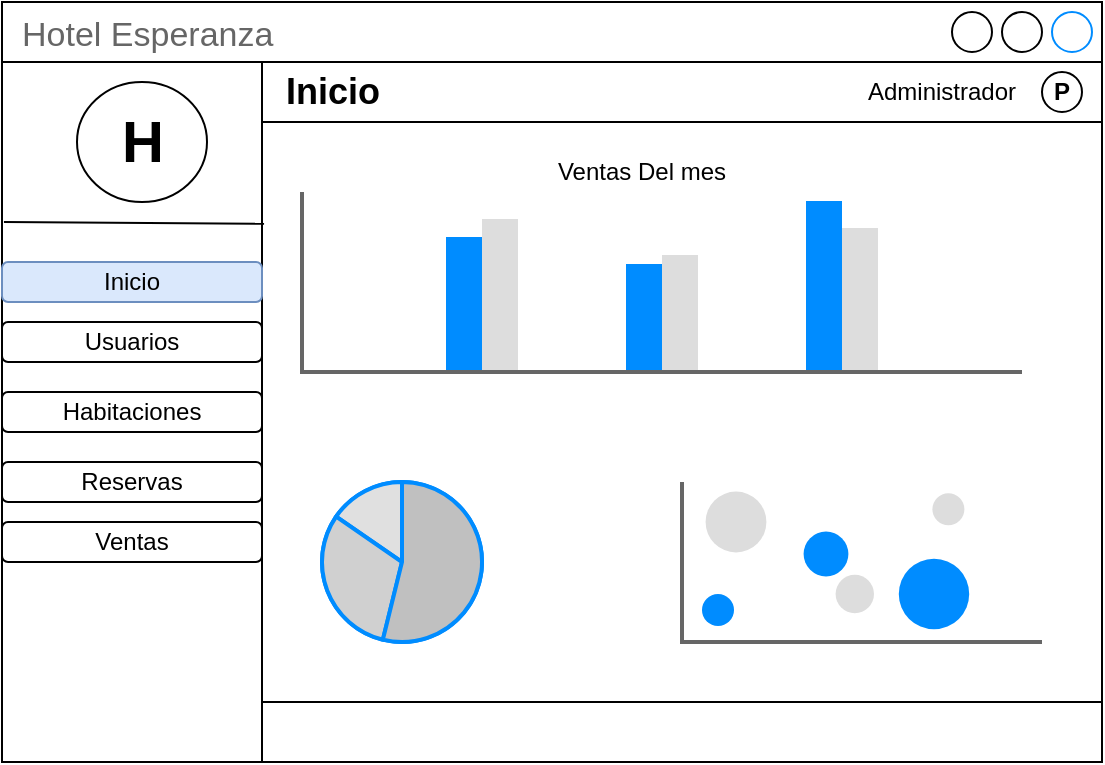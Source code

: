 <mxfile version="22.0.8" type="github" pages="5">
  <diagram name="Inicio" id="1BHzhy0nbax0xnrKGxvR">
    <mxGraphModel dx="1434" dy="832" grid="1" gridSize="10" guides="1" tooltips="1" connect="1" arrows="1" fold="1" page="1" pageScale="1" pageWidth="850" pageHeight="1100" math="0" shadow="0">
      <root>
        <mxCell id="0" />
        <mxCell id="1" parent="0" />
        <mxCell id="prm9V2R4d44I98yp5f6J-2" value="Hotel Esperanza" style="strokeWidth=1;shadow=0;dashed=0;align=center;html=1;shape=mxgraph.mockup.containers.window;align=left;verticalAlign=top;spacingLeft=8;strokeColor2=#008cff;strokeColor3=#c4c4c4;fontColor=#666666;mainText=;fontSize=17;labelBackgroundColor=none;whiteSpace=wrap;" vertex="1" parent="1">
          <mxGeometry x="130" y="90" width="550" height="380" as="geometry" />
        </mxCell>
        <mxCell id="prm9V2R4d44I98yp5f6J-13" value="" style="rounded=0;whiteSpace=wrap;html=1;" vertex="1" parent="1">
          <mxGeometry x="130" y="120" width="130" height="350" as="geometry" />
        </mxCell>
        <mxCell id="prm9V2R4d44I98yp5f6J-16" value="Habitaciones" style="rounded=1;whiteSpace=wrap;html=1;" vertex="1" parent="1">
          <mxGeometry x="130" y="285" width="130" height="20" as="geometry" />
        </mxCell>
        <mxCell id="prm9V2R4d44I98yp5f6J-18" value="Inicio" style="rounded=1;whiteSpace=wrap;html=1;strokeColor=#6c8ebf;fillColor=#dae8fc;" vertex="1" parent="1">
          <mxGeometry x="130" y="220" width="130" height="20" as="geometry" />
        </mxCell>
        <mxCell id="prm9V2R4d44I98yp5f6J-20" value="&lt;h1&gt;&lt;font style=&quot;font-size: 29px;&quot;&gt;H&lt;/font&gt;&lt;/h1&gt;" style="ellipse;whiteSpace=wrap;html=1;" vertex="1" parent="1">
          <mxGeometry x="167.5" y="130" width="65" height="60" as="geometry" />
        </mxCell>
        <mxCell id="prm9V2R4d44I98yp5f6J-19" value="Usuarios" style="rounded=1;whiteSpace=wrap;html=1;" vertex="1" parent="1">
          <mxGeometry x="130" y="250" width="130" height="20" as="geometry" />
        </mxCell>
        <mxCell id="prm9V2R4d44I98yp5f6J-23" value="" style="endArrow=none;html=1;rounded=0;exitX=0.007;exitY=0.197;exitDx=0;exitDy=0;exitPerimeter=0;entryX=1.008;entryY=0.231;entryDx=0;entryDy=0;entryPerimeter=0;" edge="1" parent="1" target="prm9V2R4d44I98yp5f6J-13">
          <mxGeometry width="50" height="50" relative="1" as="geometry">
            <mxPoint x="130.98" y="200.0" as="sourcePoint" />
            <mxPoint x="250" y="200" as="targetPoint" />
          </mxGeometry>
        </mxCell>
        <mxCell id="prm9V2R4d44I98yp5f6J-24" value="Reservas" style="rounded=1;whiteSpace=wrap;html=1;" vertex="1" parent="1">
          <mxGeometry x="130" y="320" width="130" height="20" as="geometry" />
        </mxCell>
        <mxCell id="prm9V2R4d44I98yp5f6J-40" value="" style="rounded=0;whiteSpace=wrap;html=1;" vertex="1" parent="1">
          <mxGeometry x="260" y="440" width="420" height="30" as="geometry" />
        </mxCell>
        <mxCell id="prm9V2R4d44I98yp5f6J-41" value="&lt;h2&gt;&amp;nbsp; Inicio&lt;/h2&gt;" style="rounded=0;whiteSpace=wrap;html=1;align=left;" vertex="1" parent="1">
          <mxGeometry x="260" y="120" width="420" height="30" as="geometry" />
        </mxCell>
        <mxCell id="8INweQmi1ao8vCVMYEEV-1" value="&lt;b&gt;P&lt;/b&gt;" style="ellipse;whiteSpace=wrap;html=1;aspect=fixed;" vertex="1" parent="1">
          <mxGeometry x="650" y="125" width="20" height="20" as="geometry" />
        </mxCell>
        <mxCell id="8INweQmi1ao8vCVMYEEV-2" value="Administrador" style="text;html=1;strokeColor=none;fillColor=none;align=center;verticalAlign=middle;whiteSpace=wrap;rounded=0;" vertex="1" parent="1">
          <mxGeometry x="570" y="120" width="60" height="30" as="geometry" />
        </mxCell>
        <mxCell id="rEz-uMuuWpMTN0SrZ_6e-1" value="Ventas" style="rounded=1;whiteSpace=wrap;html=1;" vertex="1" parent="1">
          <mxGeometry x="130" y="350" width="130" height="20" as="geometry" />
        </mxCell>
        <mxCell id="XAGYW250fldlQ2c9Ah-M-1" value="" style="verticalLabelPosition=bottom;shadow=0;dashed=0;align=center;html=1;verticalAlign=top;strokeWidth=1;shape=mxgraph.mockup.graphics.columnChart;strokeColor=none;strokeColor2=none;strokeColor3=#666666;fillColor2=#008cff;fillColor3=#dddddd;" vertex="1" parent="1">
          <mxGeometry x="280" y="185" width="360" height="90" as="geometry" />
        </mxCell>
        <mxCell id="XAGYW250fldlQ2c9Ah-M-2" value="" style="verticalLabelPosition=bottom;shadow=0;dashed=0;align=center;html=1;verticalAlign=top;strokeWidth=1;shape=mxgraph.mockup.graphics.pieChart;strokeColor=#008cff;parts=10,20,35;partColors=#e0e0e0,#d0d0d0,#c0c0c0,#b0b0b0,#a0a0a0;strokeWidth=2;" vertex="1" parent="1">
          <mxGeometry x="290" y="330" width="80" height="80" as="geometry" />
        </mxCell>
        <mxCell id="XAGYW250fldlQ2c9Ah-M-3" value="" style="verticalLabelPosition=bottom;shadow=0;dashed=0;align=center;html=1;verticalAlign=top;strokeWidth=1;shape=mxgraph.mockup.graphics.bubbleChart;strokeColor=none;strokeColor2=none;strokeColor3=#666666;fillColor2=#008cff;fillColor3=#dddddd;" vertex="1" parent="1">
          <mxGeometry x="470" y="330" width="180" height="80" as="geometry" />
        </mxCell>
        <mxCell id="XAGYW250fldlQ2c9Ah-M-4" value="Ventas Del mes" style="text;html=1;strokeColor=none;fillColor=none;align=center;verticalAlign=middle;whiteSpace=wrap;rounded=0;" vertex="1" parent="1">
          <mxGeometry x="380" y="160" width="140" height="30" as="geometry" />
        </mxCell>
      </root>
    </mxGraphModel>
  </diagram>
  <diagram id="0PvmPzO98gkM6dWEAUke" name="Personas">
    <mxGraphModel dx="1434" dy="832" grid="1" gridSize="10" guides="1" tooltips="1" connect="1" arrows="1" fold="1" page="1" pageScale="1" pageWidth="850" pageHeight="1100" math="0" shadow="0">
      <root>
        <mxCell id="0" />
        <mxCell id="1" parent="0" />
        <mxCell id="oTyDAaPy6KYJ5hlqfWlX-1" value="HOTEL ESPERANZA AC." style="strokeWidth=1;shadow=0;dashed=0;align=center;html=1;shape=mxgraph.mockup.containers.window;align=left;verticalAlign=top;spacingLeft=8;strokeColor2=#008cff;strokeColor3=#c4c4c4;fontColor=#666666;mainText=;fontSize=17;labelBackgroundColor=none;whiteSpace=wrap;" vertex="1" parent="1">
          <mxGeometry x="130" y="90" width="550" height="380" as="geometry" />
        </mxCell>
        <mxCell id="oTyDAaPy6KYJ5hlqfWlX-2" value="" style="rounded=0;whiteSpace=wrap;html=1;" vertex="1" parent="1">
          <mxGeometry x="130" y="120" width="130" height="350" as="geometry" />
        </mxCell>
        <mxCell id="oTyDAaPy6KYJ5hlqfWlX-3" value="Habitaciones" style="rounded=1;whiteSpace=wrap;html=1;" vertex="1" parent="1">
          <mxGeometry x="130" y="285" width="130" height="20" as="geometry" />
        </mxCell>
        <mxCell id="oTyDAaPy6KYJ5hlqfWlX-4" value="Inicio" style="rounded=1;whiteSpace=wrap;html=1;" vertex="1" parent="1">
          <mxGeometry x="130" y="220" width="130" height="20" as="geometry" />
        </mxCell>
        <mxCell id="oTyDAaPy6KYJ5hlqfWlX-5" value="&lt;h1&gt;&lt;font style=&quot;font-size: 29px;&quot;&gt;H&lt;/font&gt;&lt;/h1&gt;" style="ellipse;whiteSpace=wrap;html=1;" vertex="1" parent="1">
          <mxGeometry x="167.5" y="130" width="65" height="60" as="geometry" />
        </mxCell>
        <mxCell id="oTyDAaPy6KYJ5hlqfWlX-6" value="Personas" style="rounded=1;whiteSpace=wrap;html=1;fillColor=#dae8fc;strokeColor=#6c8ebf;" vertex="1" parent="1">
          <mxGeometry x="130" y="250" width="130" height="20" as="geometry" />
        </mxCell>
        <mxCell id="oTyDAaPy6KYJ5hlqfWlX-7" value="" style="endArrow=none;html=1;rounded=0;exitX=0.007;exitY=0.197;exitDx=0;exitDy=0;exitPerimeter=0;entryX=1.008;entryY=0.231;entryDx=0;entryDy=0;entryPerimeter=0;" edge="1" parent="1" target="oTyDAaPy6KYJ5hlqfWlX-2">
          <mxGeometry width="50" height="50" relative="1" as="geometry">
            <mxPoint x="130.98" y="200.0" as="sourcePoint" />
            <mxPoint x="250" y="200" as="targetPoint" />
          </mxGeometry>
        </mxCell>
        <mxCell id="oTyDAaPy6KYJ5hlqfWlX-8" value="Reservas" style="rounded=1;whiteSpace=wrap;html=1;" vertex="1" parent="1">
          <mxGeometry x="130" y="320" width="130" height="20" as="geometry" />
        </mxCell>
        <mxCell id="oTyDAaPy6KYJ5hlqfWlX-9" value="" style="rounded=0;whiteSpace=wrap;html=1;" vertex="1" parent="1">
          <mxGeometry x="260" y="440" width="420" height="30" as="geometry" />
        </mxCell>
        <mxCell id="oTyDAaPy6KYJ5hlqfWlX-10" value="&lt;h2 style=&quot;border-color: var(--border-color);&quot;&gt;&amp;nbsp; Personas&lt;/h2&gt;" style="rounded=0;whiteSpace=wrap;html=1;align=left;" vertex="1" parent="1">
          <mxGeometry x="260" y="120" width="420" height="30" as="geometry" />
        </mxCell>
        <mxCell id="CrvFjvNTxzVoyaFxaUj--1" value="&lt;b&gt;P&lt;/b&gt;" style="ellipse;whiteSpace=wrap;html=1;aspect=fixed;" vertex="1" parent="1">
          <mxGeometry x="650" y="125" width="20" height="20" as="geometry" />
        </mxCell>
        <mxCell id="CrvFjvNTxzVoyaFxaUj--2" value="Administrador" style="text;html=1;strokeColor=none;fillColor=none;align=center;verticalAlign=middle;whiteSpace=wrap;rounded=0;" vertex="1" parent="1">
          <mxGeometry x="570" y="120" width="60" height="30" as="geometry" />
        </mxCell>
        <mxCell id="CrvFjvNTxzVoyaFxaUj--3" value="" style="shape=table;html=1;whiteSpace=wrap;startSize=0;container=1;collapsible=0;childLayout=tableLayout;strokeWidth=2;" vertex="1" parent="1">
          <mxGeometry x="280" y="205" width="360" height="80" as="geometry" />
        </mxCell>
        <mxCell id="CrvFjvNTxzVoyaFxaUj--4" value="" style="shape=tableRow;horizontal=0;startSize=0;swimlaneHead=0;swimlaneBody=0;top=0;left=0;bottom=0;right=0;collapsible=0;dropTarget=0;fillColor=none;points=[[0,0.5],[1,0.5]];portConstraint=eastwest;" vertex="1" parent="CrvFjvNTxzVoyaFxaUj--3">
          <mxGeometry width="360" height="33" as="geometry" />
        </mxCell>
        <mxCell id="CrvFjvNTxzVoyaFxaUj--5" value="Header 1" style="shape=partialRectangle;html=1;whiteSpace=wrap;connectable=0;fillColor=none;top=0;left=0;bottom=0;right=0;overflow=hidden;fontStyle=1" vertex="1" parent="CrvFjvNTxzVoyaFxaUj--4">
          <mxGeometry width="240" height="33" as="geometry">
            <mxRectangle width="240" height="33" as="alternateBounds" />
          </mxGeometry>
        </mxCell>
        <mxCell id="CrvFjvNTxzVoyaFxaUj--6" value="Acciones" style="shape=partialRectangle;html=1;whiteSpace=wrap;connectable=0;fillColor=none;top=0;left=0;bottom=0;right=0;overflow=hidden;fontStyle=1" vertex="1" parent="CrvFjvNTxzVoyaFxaUj--4">
          <mxGeometry x="240" width="120" height="33" as="geometry">
            <mxRectangle width="120" height="33" as="alternateBounds" />
          </mxGeometry>
        </mxCell>
        <mxCell id="CrvFjvNTxzVoyaFxaUj--7" value="" style="shape=tableRow;horizontal=0;startSize=0;swimlaneHead=0;swimlaneBody=0;top=0;left=0;bottom=0;right=0;collapsible=0;dropTarget=0;fillColor=none;points=[[0,0.5],[1,0.5]];portConstraint=eastwest;" vertex="1" parent="CrvFjvNTxzVoyaFxaUj--3">
          <mxGeometry y="33" width="360" height="23" as="geometry" />
        </mxCell>
        <mxCell id="CrvFjvNTxzVoyaFxaUj--8" value="row 1, cell 1" style="shape=partialRectangle;html=1;whiteSpace=wrap;connectable=0;fillColor=none;top=0;left=0;bottom=0;right=0;overflow=hidden;" vertex="1" parent="CrvFjvNTxzVoyaFxaUj--7">
          <mxGeometry width="240" height="23" as="geometry">
            <mxRectangle width="240" height="23" as="alternateBounds" />
          </mxGeometry>
        </mxCell>
        <mxCell id="CrvFjvNTxzVoyaFxaUj--9" value="&lt;u&gt;Editar&lt;/u&gt;&amp;nbsp; &lt;u&gt;Borrar&lt;/u&gt;" style="shape=partialRectangle;html=1;whiteSpace=wrap;connectable=0;fillColor=none;top=0;left=0;bottom=0;right=0;overflow=hidden;" vertex="1" parent="CrvFjvNTxzVoyaFxaUj--7">
          <mxGeometry x="240" width="120" height="23" as="geometry">
            <mxRectangle width="120" height="23" as="alternateBounds" />
          </mxGeometry>
        </mxCell>
        <mxCell id="CrvFjvNTxzVoyaFxaUj--10" value="" style="shape=tableRow;horizontal=0;startSize=0;swimlaneHead=0;swimlaneBody=0;top=0;left=0;bottom=0;right=0;collapsible=0;dropTarget=0;fillColor=none;points=[[0,0.5],[1,0.5]];portConstraint=eastwest;" vertex="1" parent="CrvFjvNTxzVoyaFxaUj--3">
          <mxGeometry y="56" width="360" height="24" as="geometry" />
        </mxCell>
        <mxCell id="CrvFjvNTxzVoyaFxaUj--11" value="row 2, cell 1" style="shape=partialRectangle;html=1;whiteSpace=wrap;connectable=0;fillColor=none;top=0;left=0;bottom=0;right=0;overflow=hidden;" vertex="1" parent="CrvFjvNTxzVoyaFxaUj--10">
          <mxGeometry width="240" height="24" as="geometry">
            <mxRectangle width="240" height="24" as="alternateBounds" />
          </mxGeometry>
        </mxCell>
        <mxCell id="CrvFjvNTxzVoyaFxaUj--12" value="&lt;u style=&quot;border-color: var(--border-color);&quot;&gt;Editar&lt;/u&gt;&amp;nbsp;&amp;nbsp;&lt;u style=&quot;border-color: var(--border-color);&quot;&gt;Borrar&lt;/u&gt;" style="shape=partialRectangle;html=1;whiteSpace=wrap;connectable=0;fillColor=none;top=0;left=0;bottom=0;right=0;overflow=hidden;" vertex="1" parent="CrvFjvNTxzVoyaFxaUj--10">
          <mxGeometry x="240" width="120" height="24" as="geometry">
            <mxRectangle width="120" height="24" as="alternateBounds" />
          </mxGeometry>
        </mxCell>
        <mxCell id="CrvFjvNTxzVoyaFxaUj--90" value="&lt;h2&gt;Listado de empleados&lt;/h2&gt;" style="text;html=1;strokeColor=none;fillColor=none;align=left;verticalAlign=middle;whiteSpace=wrap;rounded=0;" vertex="1" parent="1">
          <mxGeometry x="280" y="170" width="210" height="30" as="geometry" />
        </mxCell>
        <mxCell id="CrvFjvNTxzVoyaFxaUj--104" value="&lt;h2&gt;Listado de clientes&lt;/h2&gt;" style="text;html=1;strokeColor=none;fillColor=none;align=left;verticalAlign=middle;whiteSpace=wrap;rounded=0;" vertex="1" parent="1">
          <mxGeometry x="280" y="305" width="180" height="30" as="geometry" />
        </mxCell>
        <mxCell id="CrvFjvNTxzVoyaFxaUj--105" value="" style="shape=table;html=1;whiteSpace=wrap;startSize=0;container=1;collapsible=0;childLayout=tableLayout;strokeWidth=2;" vertex="1" parent="1">
          <mxGeometry x="280" y="340" width="360" height="80" as="geometry" />
        </mxCell>
        <mxCell id="CrvFjvNTxzVoyaFxaUj--106" value="" style="shape=tableRow;horizontal=0;startSize=0;swimlaneHead=0;swimlaneBody=0;top=0;left=0;bottom=0;right=0;collapsible=0;dropTarget=0;fillColor=none;points=[[0,0.5],[1,0.5]];portConstraint=eastwest;" vertex="1" parent="CrvFjvNTxzVoyaFxaUj--105">
          <mxGeometry width="360" height="33" as="geometry" />
        </mxCell>
        <mxCell id="CrvFjvNTxzVoyaFxaUj--107" value="Header 1" style="shape=partialRectangle;html=1;whiteSpace=wrap;connectable=0;fillColor=none;top=0;left=0;bottom=0;right=0;overflow=hidden;fontStyle=1" vertex="1" parent="CrvFjvNTxzVoyaFxaUj--106">
          <mxGeometry width="240" height="33" as="geometry">
            <mxRectangle width="240" height="33" as="alternateBounds" />
          </mxGeometry>
        </mxCell>
        <mxCell id="CrvFjvNTxzVoyaFxaUj--108" value="Acciones" style="shape=partialRectangle;html=1;whiteSpace=wrap;connectable=0;fillColor=none;top=0;left=0;bottom=0;right=0;overflow=hidden;fontStyle=1" vertex="1" parent="CrvFjvNTxzVoyaFxaUj--106">
          <mxGeometry x="240" width="120" height="33" as="geometry">
            <mxRectangle width="120" height="33" as="alternateBounds" />
          </mxGeometry>
        </mxCell>
        <mxCell id="CrvFjvNTxzVoyaFxaUj--109" value="" style="shape=tableRow;horizontal=0;startSize=0;swimlaneHead=0;swimlaneBody=0;top=0;left=0;bottom=0;right=0;collapsible=0;dropTarget=0;fillColor=none;points=[[0,0.5],[1,0.5]];portConstraint=eastwest;" vertex="1" parent="CrvFjvNTxzVoyaFxaUj--105">
          <mxGeometry y="33" width="360" height="23" as="geometry" />
        </mxCell>
        <mxCell id="CrvFjvNTxzVoyaFxaUj--110" value="row 1, cell 1" style="shape=partialRectangle;html=1;whiteSpace=wrap;connectable=0;fillColor=none;top=0;left=0;bottom=0;right=0;overflow=hidden;" vertex="1" parent="CrvFjvNTxzVoyaFxaUj--109">
          <mxGeometry width="240" height="23" as="geometry">
            <mxRectangle width="240" height="23" as="alternateBounds" />
          </mxGeometry>
        </mxCell>
        <mxCell id="CrvFjvNTxzVoyaFxaUj--111" value="&lt;u style=&quot;border-color: var(--border-color);&quot;&gt;Editar&lt;/u&gt;&amp;nbsp;&amp;nbsp;&lt;u style=&quot;border-color: var(--border-color);&quot;&gt;Borrar&lt;/u&gt;" style="shape=partialRectangle;html=1;whiteSpace=wrap;connectable=0;fillColor=none;top=0;left=0;bottom=0;right=0;overflow=hidden;" vertex="1" parent="CrvFjvNTxzVoyaFxaUj--109">
          <mxGeometry x="240" width="120" height="23" as="geometry">
            <mxRectangle width="120" height="23" as="alternateBounds" />
          </mxGeometry>
        </mxCell>
        <mxCell id="CrvFjvNTxzVoyaFxaUj--112" value="" style="shape=tableRow;horizontal=0;startSize=0;swimlaneHead=0;swimlaneBody=0;top=0;left=0;bottom=0;right=0;collapsible=0;dropTarget=0;fillColor=none;points=[[0,0.5],[1,0.5]];portConstraint=eastwest;" vertex="1" parent="CrvFjvNTxzVoyaFxaUj--105">
          <mxGeometry y="56" width="360" height="24" as="geometry" />
        </mxCell>
        <mxCell id="CrvFjvNTxzVoyaFxaUj--113" value="row 2, cell 1" style="shape=partialRectangle;html=1;whiteSpace=wrap;connectable=0;fillColor=none;top=0;left=0;bottom=0;right=0;overflow=hidden;" vertex="1" parent="CrvFjvNTxzVoyaFxaUj--112">
          <mxGeometry width="240" height="24" as="geometry">
            <mxRectangle width="240" height="24" as="alternateBounds" />
          </mxGeometry>
        </mxCell>
        <mxCell id="CrvFjvNTxzVoyaFxaUj--114" value="&lt;u style=&quot;border-color: var(--border-color);&quot;&gt;Editar&lt;/u&gt;&amp;nbsp;&amp;nbsp;&lt;u style=&quot;border-color: var(--border-color);&quot;&gt;Borrar&lt;/u&gt;" style="shape=partialRectangle;html=1;whiteSpace=wrap;connectable=0;fillColor=none;top=0;left=0;bottom=0;right=0;overflow=hidden;" vertex="1" parent="CrvFjvNTxzVoyaFxaUj--112">
          <mxGeometry x="240" width="120" height="24" as="geometry">
            <mxRectangle width="120" height="24" as="alternateBounds" />
          </mxGeometry>
        </mxCell>
        <mxCell id="CrvFjvNTxzVoyaFxaUj--91" value="" style="shape=ellipse;shadow=1;aspect=fixed;sketch=0;html=1;labelPosition=center;verticalLabelPosition=bottom;align=center;verticalAlign=top;fillColor=#dae8fc;strokeColor=#6c8ebf;" vertex="1" parent="1">
          <mxGeometry x="604" y="390" width="36" height="36" as="geometry" />
        </mxCell>
        <mxCell id="CrvFjvNTxzVoyaFxaUj--92" value="" style="dashed=0;html=1;shape=mxgraph.gmdl.plus;strokeColor=#ffffff;strokeWidth=2;shadow=0;sketch=0;" vertex="1" parent="CrvFjvNTxzVoyaFxaUj--91">
          <mxGeometry x="12.857" y="12.857" width="10.286" height="10.286" as="geometry" />
        </mxCell>
        <mxCell id="CrvFjvNTxzVoyaFxaUj--126" value="" style="verticalLabelPosition=bottom;shadow=0;dashed=0;align=center;html=1;verticalAlign=top;strokeWidth=1;shape=mxgraph.mockup.navigation.scrollBar;strokeColor=#999999;barPos=20;fillColor2=#99ddff;strokeColor2=none;direction=north;" vertex="1" parent="1">
          <mxGeometry x="660" y="150" width="20" height="290" as="geometry" />
        </mxCell>
        <mxCell id="Cf9AdXkcoTm6mYyGTfSb-1" value="Ventas" style="rounded=1;whiteSpace=wrap;html=1;" vertex="1" parent="1">
          <mxGeometry x="130" y="350" width="130" height="20" as="geometry" />
        </mxCell>
        <mxCell id="pTossMRS9zzaA3hWHqo1-1" value="HOTEL ESPERANZA AC." style="strokeWidth=1;shadow=0;dashed=0;align=center;html=1;shape=mxgraph.mockup.containers.window;align=left;verticalAlign=top;spacingLeft=8;strokeColor2=#008cff;strokeColor3=#c4c4c4;fontColor=#666666;mainText=;fontSize=17;labelBackgroundColor=none;whiteSpace=wrap;" vertex="1" parent="1">
          <mxGeometry x="130" y="530" width="550" height="380" as="geometry" />
        </mxCell>
        <mxCell id="pTossMRS9zzaA3hWHqo1-2" value="" style="rounded=0;whiteSpace=wrap;html=1;" vertex="1" parent="1">
          <mxGeometry x="130" y="560" width="130" height="350" as="geometry" />
        </mxCell>
        <mxCell id="pTossMRS9zzaA3hWHqo1-3" value="Habitaciones" style="rounded=1;whiteSpace=wrap;html=1;" vertex="1" parent="1">
          <mxGeometry x="130" y="725" width="130" height="20" as="geometry" />
        </mxCell>
        <mxCell id="pTossMRS9zzaA3hWHqo1-4" value="Inicio" style="rounded=1;whiteSpace=wrap;html=1;" vertex="1" parent="1">
          <mxGeometry x="130" y="660" width="130" height="20" as="geometry" />
        </mxCell>
        <mxCell id="pTossMRS9zzaA3hWHqo1-5" value="&lt;h1&gt;&lt;font style=&quot;font-size: 29px;&quot;&gt;H&lt;/font&gt;&lt;/h1&gt;" style="ellipse;whiteSpace=wrap;html=1;" vertex="1" parent="1">
          <mxGeometry x="167.5" y="570" width="65" height="60" as="geometry" />
        </mxCell>
        <mxCell id="pTossMRS9zzaA3hWHqo1-6" value="Personas" style="rounded=1;whiteSpace=wrap;html=1;fillColor=#dae8fc;strokeColor=#6c8ebf;" vertex="1" parent="1">
          <mxGeometry x="130" y="690" width="130" height="20" as="geometry" />
        </mxCell>
        <mxCell id="pTossMRS9zzaA3hWHqo1-7" value="" style="endArrow=none;html=1;rounded=0;exitX=0.007;exitY=0.197;exitDx=0;exitDy=0;exitPerimeter=0;entryX=1.008;entryY=0.231;entryDx=0;entryDy=0;entryPerimeter=0;" edge="1" parent="1" target="pTossMRS9zzaA3hWHqo1-2">
          <mxGeometry width="50" height="50" relative="1" as="geometry">
            <mxPoint x="130.98" y="640" as="sourcePoint" />
            <mxPoint x="250" y="640" as="targetPoint" />
          </mxGeometry>
        </mxCell>
        <mxCell id="pTossMRS9zzaA3hWHqo1-8" value="Reservas" style="rounded=1;whiteSpace=wrap;html=1;" vertex="1" parent="1">
          <mxGeometry x="130" y="760" width="130" height="20" as="geometry" />
        </mxCell>
        <mxCell id="pTossMRS9zzaA3hWHqo1-9" value="" style="rounded=0;whiteSpace=wrap;html=1;" vertex="1" parent="1">
          <mxGeometry x="260" y="880" width="420" height="30" as="geometry" />
        </mxCell>
        <mxCell id="pTossMRS9zzaA3hWHqo1-10" value="&lt;h2&gt;&amp;nbsp; Personas&lt;/h2&gt;" style="rounded=0;whiteSpace=wrap;html=1;align=left;" vertex="1" parent="1">
          <mxGeometry x="260" y="560" width="420" height="30" as="geometry" />
        </mxCell>
        <mxCell id="pTossMRS9zzaA3hWHqo1-11" value="&lt;b&gt;P&lt;/b&gt;" style="ellipse;whiteSpace=wrap;html=1;aspect=fixed;" vertex="1" parent="1">
          <mxGeometry x="650" y="565" width="20" height="20" as="geometry" />
        </mxCell>
        <mxCell id="pTossMRS9zzaA3hWHqo1-12" value="Administrador" style="text;html=1;strokeColor=none;fillColor=none;align=center;verticalAlign=middle;whiteSpace=wrap;rounded=0;" vertex="1" parent="1">
          <mxGeometry x="570" y="560" width="60" height="30" as="geometry" />
        </mxCell>
        <mxCell id="pTossMRS9zzaA3hWHqo1-23" value="&lt;h2&gt;Registrar Persona&lt;/h2&gt;" style="text;html=1;strokeColor=none;fillColor=none;align=left;verticalAlign=middle;whiteSpace=wrap;rounded=0;" vertex="1" parent="1">
          <mxGeometry x="280" y="610" width="210" height="30" as="geometry" />
        </mxCell>
        <mxCell id="pTossMRS9zzaA3hWHqo1-37" value="" style="verticalLabelPosition=bottom;shadow=0;dashed=0;align=center;html=1;verticalAlign=top;strokeWidth=1;shape=mxgraph.mockup.navigation.scrollBar;strokeColor=#999999;barPos=20;fillColor2=#99ddff;strokeColor2=none;direction=north;" vertex="1" parent="1">
          <mxGeometry x="660" y="590" width="20" height="290" as="geometry" />
        </mxCell>
        <mxCell id="pTossMRS9zzaA3hWHqo1-38" value="Ventas" style="rounded=1;whiteSpace=wrap;html=1;" vertex="1" parent="1">
          <mxGeometry x="130" y="790" width="130" height="20" as="geometry" />
        </mxCell>
        <mxCell id="pTossMRS9zzaA3hWHqo1-67" value="Empleado" style="shape=ellipse;fillColor=#eeeeee;strokeColor=#999999;gradientColor=#cccccc;html=1;align=left;spacingLeft=4;fontSize=17;fontColor=#666666;labelPosition=right;shadow=0;" vertex="1" parent="1">
          <mxGeometry x="430" y="650" width="15" height="15" as="geometry" />
        </mxCell>
        <mxCell id="pTossMRS9zzaA3hWHqo1-68" value="Cliente" style="shape=ellipse;fillColor=#eeeeee;strokeColor=#999999;gradientColor=#cccccc;html=1;align=left;spacingLeft=4;fontSize=17;fontColor=#666666;labelPosition=right;shadow=0;" vertex="1" parent="1">
          <mxGeometry x="555" y="650" width="15" height="15" as="geometry" />
        </mxCell>
        <mxCell id="pTossMRS9zzaA3hWHqo1-69" value="Administrador" style="shape=ellipse;fillColor=#dae8fc;strokeColor=#6c8ebf;html=1;align=left;spacingLeft=4;fontSize=17;labelPosition=right;shadow=0;" vertex="1" parent="1">
          <mxGeometry x="280" y="650" width="15" height="15" as="geometry" />
        </mxCell>
        <mxCell id="pTossMRS9zzaA3hWHqo1-114" value="" style="verticalLabelPosition=bottom;shadow=0;dashed=0;align=center;html=1;verticalAlign=top;strokeWidth=1;shape=mxgraph.mockup.graphics.simpleIcon;strokeColor=#666666;fillColor=#f5f5f5;fontColor=#333333;" vertex="1" parent="1">
          <mxGeometry x="280" y="680" width="360" height="180" as="geometry" />
        </mxCell>
        <mxCell id="pTossMRS9zzaA3hWHqo1-115" value="Registro de pesonas" style="whiteSpace=wrap;html=1;" vertex="1" parent="1">
          <mxGeometry x="10" y="670" width="120" height="60" as="geometry" />
        </mxCell>
        <mxCell id="pTossMRS9zzaA3hWHqo1-117" style="edgeStyle=orthogonalEdgeStyle;rounded=0;orthogonalLoop=1;jettySize=auto;html=1;" edge="1" parent="1" source="pTossMRS9zzaA3hWHqo1-116" target="pTossMRS9zzaA3hWHqo1-114">
          <mxGeometry relative="1" as="geometry" />
        </mxCell>
        <mxCell id="pTossMRS9zzaA3hWHqo1-116" value="Formulario Registro de Personas" style="text;html=1;align=center;verticalAlign=middle;resizable=0;points=[];autosize=1;strokeColor=none;fillColor=none;" vertex="1" parent="1">
          <mxGeometry x="390" y="940" width="200" height="30" as="geometry" />
        </mxCell>
        <mxCell id="MB0ibNITO8ThZkYGMA9--1" value="Pagina Principal personas" style="whiteSpace=wrap;html=1;" vertex="1" parent="1">
          <mxGeometry x="10" y="220" width="120" height="60" as="geometry" />
        </mxCell>
      </root>
    </mxGraphModel>
  </diagram>
  <diagram id="Mj2enQy97Mz0KFUTHuJF" name="Habitaciones">
    <mxGraphModel dx="1434" dy="832" grid="1" gridSize="10" guides="1" tooltips="1" connect="1" arrows="1" fold="1" page="1" pageScale="1" pageWidth="850" pageHeight="1100" math="0" shadow="0">
      <root>
        <mxCell id="0" />
        <mxCell id="1" parent="0" />
        <mxCell id="YTx1OfDnhdJnIDCWnEMw-1" value="Hotel Esperanza" style="strokeWidth=1;shadow=0;dashed=0;align=center;html=1;shape=mxgraph.mockup.containers.window;align=left;verticalAlign=top;spacingLeft=8;strokeColor2=#008cff;strokeColor3=#c4c4c4;fontColor=#666666;mainText=;fontSize=17;labelBackgroundColor=none;whiteSpace=wrap;" vertex="1" parent="1">
          <mxGeometry x="130" y="90" width="550" height="380" as="geometry" />
        </mxCell>
        <mxCell id="YTx1OfDnhdJnIDCWnEMw-2" value="" style="rounded=0;whiteSpace=wrap;html=1;" vertex="1" parent="1">
          <mxGeometry x="130" y="120" width="130" height="350" as="geometry" />
        </mxCell>
        <mxCell id="YTx1OfDnhdJnIDCWnEMw-3" value="Habitaciones" style="rounded=1;whiteSpace=wrap;html=1;fillColor=#dae8fc;strokeColor=#6c8ebf;" vertex="1" parent="1">
          <mxGeometry x="130" y="285" width="130" height="20" as="geometry" />
        </mxCell>
        <mxCell id="YTx1OfDnhdJnIDCWnEMw-4" value="Inicio" style="rounded=1;whiteSpace=wrap;html=1;" vertex="1" parent="1">
          <mxGeometry x="130" y="220" width="130" height="20" as="geometry" />
        </mxCell>
        <mxCell id="YTx1OfDnhdJnIDCWnEMw-5" value="&lt;h1&gt;&lt;font style=&quot;font-size: 29px;&quot;&gt;H&lt;/font&gt;&lt;/h1&gt;" style="ellipse;whiteSpace=wrap;html=1;" vertex="1" parent="1">
          <mxGeometry x="167.5" y="130" width="65" height="60" as="geometry" />
        </mxCell>
        <mxCell id="YTx1OfDnhdJnIDCWnEMw-6" value="Usuarios" style="rounded=1;whiteSpace=wrap;html=1;" vertex="1" parent="1">
          <mxGeometry x="130" y="250" width="130" height="20" as="geometry" />
        </mxCell>
        <mxCell id="YTx1OfDnhdJnIDCWnEMw-7" value="" style="endArrow=none;html=1;rounded=0;exitX=0.007;exitY=0.197;exitDx=0;exitDy=0;exitPerimeter=0;entryX=1.008;entryY=0.231;entryDx=0;entryDy=0;entryPerimeter=0;" edge="1" parent="1" target="YTx1OfDnhdJnIDCWnEMw-2">
          <mxGeometry width="50" height="50" relative="1" as="geometry">
            <mxPoint x="130.98" y="200.0" as="sourcePoint" />
            <mxPoint x="250" y="200" as="targetPoint" />
          </mxGeometry>
        </mxCell>
        <mxCell id="YTx1OfDnhdJnIDCWnEMw-8" value="Reservas" style="rounded=1;whiteSpace=wrap;html=1;" vertex="1" parent="1">
          <mxGeometry x="130" y="320" width="130" height="20" as="geometry" />
        </mxCell>
        <mxCell id="YTx1OfDnhdJnIDCWnEMw-9" value="" style="rounded=0;whiteSpace=wrap;html=1;" vertex="1" parent="1">
          <mxGeometry x="260" y="440" width="420" height="30" as="geometry" />
        </mxCell>
        <mxCell id="YTx1OfDnhdJnIDCWnEMw-10" value="&lt;h2&gt;&amp;nbsp; Habitaciones&lt;/h2&gt;" style="rounded=0;whiteSpace=wrap;html=1;align=left;" vertex="1" parent="1">
          <mxGeometry x="260" y="120" width="420" height="30" as="geometry" />
        </mxCell>
        <mxCell id="YTx1OfDnhdJnIDCWnEMw-11" value="&lt;b&gt;P&lt;/b&gt;" style="ellipse;whiteSpace=wrap;html=1;aspect=fixed;" vertex="1" parent="1">
          <mxGeometry x="650" y="125" width="20" height="20" as="geometry" />
        </mxCell>
        <mxCell id="YTx1OfDnhdJnIDCWnEMw-12" value="Administrador" style="text;html=1;strokeColor=none;fillColor=none;align=center;verticalAlign=middle;whiteSpace=wrap;rounded=0;" vertex="1" parent="1">
          <mxGeometry x="570" y="120" width="60" height="30" as="geometry" />
        </mxCell>
        <mxCell id="YTx1OfDnhdJnIDCWnEMw-13" value="Ventas" style="rounded=1;whiteSpace=wrap;html=1;" vertex="1" parent="1">
          <mxGeometry x="130" y="350" width="130" height="20" as="geometry" />
        </mxCell>
        <mxCell id="1qTUs9R7V30-AmfAzjoN-1" value="" style="verticalLabelPosition=bottom;shadow=0;dashed=0;align=center;html=1;verticalAlign=top;strokeWidth=1;shape=mxgraph.mockup.navigation.scrollBar;strokeColor=#999999;barPos=20;fillColor2=#99ddff;strokeColor2=none;direction=north;" vertex="1" parent="1">
          <mxGeometry x="660" y="150" width="20" height="290" as="geometry" />
        </mxCell>
        <mxCell id="0ZC8dPXylkL8S18GCAgt-1" value="&lt;h2&gt;Habitaciones&lt;/h2&gt;" style="text;html=1;strokeColor=none;fillColor=none;align=left;verticalAlign=middle;whiteSpace=wrap;rounded=0;" vertex="1" parent="1">
          <mxGeometry x="280" y="170" width="110" height="30" as="geometry" />
        </mxCell>
        <mxCell id="8n1jtrgAg3I5H6EU1_3N-1" value="" style="shape=table;html=1;whiteSpace=wrap;startSize=0;container=1;collapsible=0;childLayout=tableLayout;strokeWidth=2;" vertex="1" parent="1">
          <mxGeometry x="280" y="205" width="360" height="125" as="geometry" />
        </mxCell>
        <mxCell id="8n1jtrgAg3I5H6EU1_3N-2" value="" style="shape=tableRow;horizontal=0;startSize=0;swimlaneHead=0;swimlaneBody=0;top=0;left=0;bottom=0;right=0;collapsible=0;dropTarget=0;fillColor=none;points=[[0,0.5],[1,0.5]];portConstraint=eastwest;" vertex="1" parent="8n1jtrgAg3I5H6EU1_3N-1">
          <mxGeometry width="360" height="33" as="geometry" />
        </mxCell>
        <mxCell id="8n1jtrgAg3I5H6EU1_3N-3" value="Header 1" style="shape=partialRectangle;html=1;whiteSpace=wrap;connectable=0;fillColor=none;top=0;left=0;bottom=0;right=0;overflow=hidden;fontStyle=1" vertex="1" parent="8n1jtrgAg3I5H6EU1_3N-2">
          <mxGeometry width="240" height="33" as="geometry">
            <mxRectangle width="240" height="33" as="alternateBounds" />
          </mxGeometry>
        </mxCell>
        <mxCell id="8n1jtrgAg3I5H6EU1_3N-4" value="Acciones" style="shape=partialRectangle;html=1;whiteSpace=wrap;connectable=0;fillColor=none;top=0;left=0;bottom=0;right=0;overflow=hidden;fontStyle=1" vertex="1" parent="8n1jtrgAg3I5H6EU1_3N-2">
          <mxGeometry x="240" width="120" height="33" as="geometry">
            <mxRectangle width="120" height="33" as="alternateBounds" />
          </mxGeometry>
        </mxCell>
        <mxCell id="8n1jtrgAg3I5H6EU1_3N-5" value="" style="shape=tableRow;horizontal=0;startSize=0;swimlaneHead=0;swimlaneBody=0;top=0;left=0;bottom=0;right=0;collapsible=0;dropTarget=0;fillColor=none;points=[[0,0.5],[1,0.5]];portConstraint=eastwest;" vertex="1" parent="8n1jtrgAg3I5H6EU1_3N-1">
          <mxGeometry y="33" width="360" height="22" as="geometry" />
        </mxCell>
        <mxCell id="8n1jtrgAg3I5H6EU1_3N-6" value="row 1, cell 1" style="shape=partialRectangle;html=1;whiteSpace=wrap;connectable=0;fillColor=none;top=0;left=0;bottom=0;right=0;overflow=hidden;" vertex="1" parent="8n1jtrgAg3I5H6EU1_3N-5">
          <mxGeometry width="240" height="22" as="geometry">
            <mxRectangle width="240" height="22" as="alternateBounds" />
          </mxGeometry>
        </mxCell>
        <mxCell id="8n1jtrgAg3I5H6EU1_3N-7" value="&lt;u&gt;Ver&lt;/u&gt; &lt;u&gt;Editar&lt;/u&gt;&amp;nbsp;&amp;nbsp;&lt;u&gt;Borrar&lt;/u&gt;" style="shape=partialRectangle;html=1;whiteSpace=wrap;connectable=0;fillColor=none;top=0;left=0;bottom=0;right=0;overflow=hidden;" vertex="1" parent="8n1jtrgAg3I5H6EU1_3N-5">
          <mxGeometry x="240" width="120" height="22" as="geometry">
            <mxRectangle width="120" height="22" as="alternateBounds" />
          </mxGeometry>
        </mxCell>
        <mxCell id="8n1jtrgAg3I5H6EU1_3N-8" value="" style="shape=tableRow;horizontal=0;startSize=0;swimlaneHead=0;swimlaneBody=0;top=0;left=0;bottom=0;right=0;collapsible=0;dropTarget=0;fillColor=none;points=[[0,0.5],[1,0.5]];portConstraint=eastwest;" vertex="1" parent="8n1jtrgAg3I5H6EU1_3N-1">
          <mxGeometry y="55" width="360" height="24" as="geometry" />
        </mxCell>
        <mxCell id="8n1jtrgAg3I5H6EU1_3N-9" value="row 2, cell 1" style="shape=partialRectangle;html=1;whiteSpace=wrap;connectable=0;fillColor=none;top=0;left=0;bottom=0;right=0;overflow=hidden;" vertex="1" parent="8n1jtrgAg3I5H6EU1_3N-8">
          <mxGeometry width="240" height="24" as="geometry">
            <mxRectangle width="240" height="24" as="alternateBounds" />
          </mxGeometry>
        </mxCell>
        <mxCell id="8n1jtrgAg3I5H6EU1_3N-10" value="&lt;u style=&quot;border-color: var(--border-color);&quot;&gt;Ver&lt;/u&gt;&amp;nbsp;&lt;u style=&quot;border-color: var(--border-color);&quot;&gt;Editar&lt;/u&gt;&amp;nbsp;&amp;nbsp;&lt;u style=&quot;border-color: var(--border-color);&quot;&gt;Borrar&lt;/u&gt;" style="shape=partialRectangle;html=1;whiteSpace=wrap;connectable=0;fillColor=none;top=0;left=0;bottom=0;right=0;overflow=hidden;" vertex="1" parent="8n1jtrgAg3I5H6EU1_3N-8">
          <mxGeometry x="240" width="120" height="24" as="geometry">
            <mxRectangle width="120" height="24" as="alternateBounds" />
          </mxGeometry>
        </mxCell>
        <mxCell id="o2Zf29GElc706A6tMU6x-15" value="" style="shape=tableRow;horizontal=0;startSize=0;swimlaneHead=0;swimlaneBody=0;top=0;left=0;bottom=0;right=0;collapsible=0;dropTarget=0;fillColor=none;points=[[0,0.5],[1,0.5]];portConstraint=eastwest;" vertex="1" parent="8n1jtrgAg3I5H6EU1_3N-1">
          <mxGeometry y="79" width="360" height="22" as="geometry" />
        </mxCell>
        <mxCell id="o2Zf29GElc706A6tMU6x-16" value="row 3, cell 3" style="shape=partialRectangle;html=1;whiteSpace=wrap;connectable=0;fillColor=none;top=0;left=0;bottom=0;right=0;overflow=hidden;" vertex="1" parent="o2Zf29GElc706A6tMU6x-15">
          <mxGeometry width="240" height="22" as="geometry">
            <mxRectangle width="240" height="22" as="alternateBounds" />
          </mxGeometry>
        </mxCell>
        <mxCell id="o2Zf29GElc706A6tMU6x-17" value="&lt;u style=&quot;border-color: var(--border-color);&quot;&gt;Ver&lt;/u&gt;&amp;nbsp;&lt;u style=&quot;border-color: var(--border-color);&quot;&gt;Editar&lt;/u&gt;&amp;nbsp;&amp;nbsp;&lt;u style=&quot;border-color: var(--border-color);&quot;&gt;Borrar&lt;/u&gt;" style="shape=partialRectangle;html=1;whiteSpace=wrap;connectable=0;fillColor=none;top=0;left=0;bottom=0;right=0;overflow=hidden;" vertex="1" parent="o2Zf29GElc706A6tMU6x-15">
          <mxGeometry x="240" width="120" height="22" as="geometry">
            <mxRectangle width="120" height="22" as="alternateBounds" />
          </mxGeometry>
        </mxCell>
        <mxCell id="o2Zf29GElc706A6tMU6x-12" value="" style="shape=tableRow;horizontal=0;startSize=0;swimlaneHead=0;swimlaneBody=0;top=0;left=0;bottom=0;right=0;collapsible=0;dropTarget=0;fillColor=none;points=[[0,0.5],[1,0.5]];portConstraint=eastwest;" vertex="1" parent="8n1jtrgAg3I5H6EU1_3N-1">
          <mxGeometry y="101" width="360" height="24" as="geometry" />
        </mxCell>
        <mxCell id="o2Zf29GElc706A6tMU6x-13" value="row 3, cell 3" style="shape=partialRectangle;html=1;whiteSpace=wrap;connectable=0;fillColor=none;top=0;left=0;bottom=0;right=0;overflow=hidden;" vertex="1" parent="o2Zf29GElc706A6tMU6x-12">
          <mxGeometry width="240" height="24" as="geometry">
            <mxRectangle width="240" height="24" as="alternateBounds" />
          </mxGeometry>
        </mxCell>
        <mxCell id="o2Zf29GElc706A6tMU6x-14" value="&lt;u style=&quot;border-color: var(--border-color);&quot;&gt;Ver&lt;/u&gt;&amp;nbsp;&lt;u style=&quot;border-color: var(--border-color);&quot;&gt;Editar&lt;/u&gt;&amp;nbsp;&amp;nbsp;&lt;u style=&quot;border-color: var(--border-color);&quot;&gt;Borrar&lt;/u&gt;" style="shape=partialRectangle;html=1;whiteSpace=wrap;connectable=0;fillColor=none;top=0;left=0;bottom=0;right=0;overflow=hidden;" vertex="1" parent="o2Zf29GElc706A6tMU6x-12">
          <mxGeometry x="240" width="120" height="24" as="geometry">
            <mxRectangle width="120" height="24" as="alternateBounds" />
          </mxGeometry>
        </mxCell>
        <mxCell id="xeY8F64ljLXC3PzIuL3w-1" value="" style="shape=ellipse;shadow=1;aspect=fixed;sketch=0;html=1;labelPosition=center;verticalLabelPosition=bottom;align=center;verticalAlign=top;fillColor=#dae8fc;strokeColor=#6c8ebf;" vertex="1" parent="1">
          <mxGeometry x="604" y="390" width="36" height="36" as="geometry" />
        </mxCell>
        <mxCell id="xeY8F64ljLXC3PzIuL3w-2" value="" style="dashed=0;html=1;shape=mxgraph.gmdl.plus;strokeColor=#ffffff;strokeWidth=2;shadow=0;sketch=0;" vertex="1" parent="xeY8F64ljLXC3PzIuL3w-1">
          <mxGeometry x="12.857" y="12.857" width="10.286" height="10.286" as="geometry" />
        </mxCell>
        <mxCell id="aH54V8zYGWceX5R7ikpP-1" value="&lt;h6 style=&quot;&quot;&gt;&lt;span style=&quot;background-color: initial;&quot;&gt;&lt;font style=&quot;font-size: 13px;&quot;&gt;Buscar&lt;/font&gt;&lt;/span&gt;&lt;/h6&gt;" style="dashed=0;shape=rect;shadow=1;strokeColor=#eeeeee;strokeWidth=1;fillColor=#ffffff;fontSize=22;fontColor=#CCCCCC;align=right;spacingLeft=65;whiteSpace=wrap;html=1;" vertex="1" parent="1">
          <mxGeometry x="400" y="175" width="240" height="20" as="geometry" />
        </mxCell>
        <mxCell id="omuEhswMNPfkQwz6BEjJ-1" value="HOTEL ESPERANZA AC." style="strokeWidth=1;shadow=0;dashed=0;align=center;html=1;shape=mxgraph.mockup.containers.window;align=left;verticalAlign=top;spacingLeft=8;strokeColor2=#008cff;strokeColor3=#c4c4c4;fontColor=#666666;mainText=;fontSize=17;labelBackgroundColor=none;whiteSpace=wrap;" vertex="1" parent="1">
          <mxGeometry x="130" y="530" width="550" height="380" as="geometry" />
        </mxCell>
        <mxCell id="omuEhswMNPfkQwz6BEjJ-2" value="" style="rounded=0;whiteSpace=wrap;html=1;" vertex="1" parent="1">
          <mxGeometry x="130" y="560" width="130" height="350" as="geometry" />
        </mxCell>
        <mxCell id="omuEhswMNPfkQwz6BEjJ-3" value="Habitaciones" style="rounded=1;whiteSpace=wrap;html=1;fillColor=#dae8fc;strokeColor=#6c8ebf;" vertex="1" parent="1">
          <mxGeometry x="130" y="725" width="130" height="20" as="geometry" />
        </mxCell>
        <mxCell id="omuEhswMNPfkQwz6BEjJ-4" value="Inicio" style="rounded=1;whiteSpace=wrap;html=1;" vertex="1" parent="1">
          <mxGeometry x="130" y="660" width="130" height="20" as="geometry" />
        </mxCell>
        <mxCell id="omuEhswMNPfkQwz6BEjJ-5" value="&lt;h1&gt;&lt;font style=&quot;font-size: 29px;&quot;&gt;H&lt;/font&gt;&lt;/h1&gt;" style="ellipse;whiteSpace=wrap;html=1;" vertex="1" parent="1">
          <mxGeometry x="167.5" y="570" width="65" height="60" as="geometry" />
        </mxCell>
        <mxCell id="omuEhswMNPfkQwz6BEjJ-6" value="Usuarios" style="rounded=1;whiteSpace=wrap;html=1;" vertex="1" parent="1">
          <mxGeometry x="130" y="690" width="130" height="20" as="geometry" />
        </mxCell>
        <mxCell id="omuEhswMNPfkQwz6BEjJ-7" value="" style="endArrow=none;html=1;rounded=0;exitX=0.007;exitY=0.197;exitDx=0;exitDy=0;exitPerimeter=0;entryX=1.008;entryY=0.231;entryDx=0;entryDy=0;entryPerimeter=0;" edge="1" parent="1" target="omuEhswMNPfkQwz6BEjJ-2">
          <mxGeometry width="50" height="50" relative="1" as="geometry">
            <mxPoint x="130.98" y="640" as="sourcePoint" />
            <mxPoint x="250" y="640" as="targetPoint" />
          </mxGeometry>
        </mxCell>
        <mxCell id="omuEhswMNPfkQwz6BEjJ-8" value="Reservas" style="rounded=1;whiteSpace=wrap;html=1;" vertex="1" parent="1">
          <mxGeometry x="130" y="760" width="130" height="20" as="geometry" />
        </mxCell>
        <mxCell id="omuEhswMNPfkQwz6BEjJ-9" value="" style="rounded=0;whiteSpace=wrap;html=1;" vertex="1" parent="1">
          <mxGeometry x="260" y="880" width="420" height="30" as="geometry" />
        </mxCell>
        <mxCell id="omuEhswMNPfkQwz6BEjJ-10" value="&lt;h2&gt;&amp;nbsp; Habitacion&lt;/h2&gt;" style="rounded=0;whiteSpace=wrap;html=1;align=left;" vertex="1" parent="1">
          <mxGeometry x="260" y="560" width="420" height="30" as="geometry" />
        </mxCell>
        <mxCell id="omuEhswMNPfkQwz6BEjJ-11" value="&lt;b&gt;P&lt;/b&gt;" style="ellipse;whiteSpace=wrap;html=1;aspect=fixed;" vertex="1" parent="1">
          <mxGeometry x="650" y="565" width="20" height="20" as="geometry" />
        </mxCell>
        <mxCell id="omuEhswMNPfkQwz6BEjJ-12" value="Administrador" style="text;html=1;strokeColor=none;fillColor=none;align=center;verticalAlign=middle;whiteSpace=wrap;rounded=0;" vertex="1" parent="1">
          <mxGeometry x="570" y="560" width="60" height="30" as="geometry" />
        </mxCell>
        <mxCell id="omuEhswMNPfkQwz6BEjJ-13" value="&lt;h2&gt;Registrar Habitacion&lt;/h2&gt;" style="text;html=1;strokeColor=none;fillColor=none;align=left;verticalAlign=middle;whiteSpace=wrap;rounded=0;" vertex="1" parent="1">
          <mxGeometry x="280" y="610" width="210" height="30" as="geometry" />
        </mxCell>
        <mxCell id="omuEhswMNPfkQwz6BEjJ-14" value="" style="verticalLabelPosition=bottom;shadow=0;dashed=0;align=center;html=1;verticalAlign=top;strokeWidth=1;shape=mxgraph.mockup.navigation.scrollBar;strokeColor=#999999;barPos=20;fillColor2=#99ddff;strokeColor2=none;direction=north;" vertex="1" parent="1">
          <mxGeometry x="660" y="590" width="20" height="290" as="geometry" />
        </mxCell>
        <mxCell id="omuEhswMNPfkQwz6BEjJ-15" value="Ventas" style="rounded=1;whiteSpace=wrap;html=1;" vertex="1" parent="1">
          <mxGeometry x="130" y="790" width="130" height="20" as="geometry" />
        </mxCell>
        <mxCell id="omuEhswMNPfkQwz6BEjJ-16" value="Piso 2" style="shape=ellipse;fillColor=#eeeeee;strokeColor=#999999;gradientColor=#cccccc;html=1;align=left;spacingLeft=4;fontSize=17;fontColor=#666666;labelPosition=right;shadow=0;" vertex="1" parent="1">
          <mxGeometry x="430" y="650" width="15" height="15" as="geometry" />
        </mxCell>
        <mxCell id="omuEhswMNPfkQwz6BEjJ-17" value="Piso 3" style="shape=ellipse;fillColor=#eeeeee;strokeColor=#999999;gradientColor=#cccccc;html=1;align=left;spacingLeft=4;fontSize=17;fontColor=#666666;labelPosition=right;shadow=0;" vertex="1" parent="1">
          <mxGeometry x="555" y="650" width="15" height="15" as="geometry" />
        </mxCell>
        <mxCell id="omuEhswMNPfkQwz6BEjJ-18" value="Piso 1" style="shape=ellipse;fillColor=#dae8fc;strokeColor=#6c8ebf;html=1;align=left;spacingLeft=4;fontSize=17;labelPosition=right;shadow=0;" vertex="1" parent="1">
          <mxGeometry x="280" y="650" width="15" height="15" as="geometry" />
        </mxCell>
        <mxCell id="omuEhswMNPfkQwz6BEjJ-19" value="" style="verticalLabelPosition=bottom;shadow=0;dashed=0;align=center;html=1;verticalAlign=top;strokeWidth=1;shape=mxgraph.mockup.graphics.simpleIcon;strokeColor=#666666;fillColor=#f5f5f5;fontColor=#333333;" vertex="1" parent="1">
          <mxGeometry x="280" y="680" width="360" height="160" as="geometry" />
        </mxCell>
        <mxCell id="omuEhswMNPfkQwz6BEjJ-20" value="Registro de habitacion" style="whiteSpace=wrap;html=1;" vertex="1" parent="1">
          <mxGeometry x="10" y="670" width="120" height="60" as="geometry" />
        </mxCell>
        <mxCell id="hHZ_MF3CMGyLHsO7zv0m-2" style="edgeStyle=orthogonalEdgeStyle;rounded=0;orthogonalLoop=1;jettySize=auto;html=1;" edge="1" parent="1" source="hHZ_MF3CMGyLHsO7zv0m-1" target="omuEhswMNPfkQwz6BEjJ-19">
          <mxGeometry relative="1" as="geometry" />
        </mxCell>
        <mxCell id="hHZ_MF3CMGyLHsO7zv0m-1" value="Formulario que incluye datos de habitacion" style="text;html=1;align=center;verticalAlign=middle;resizable=0;points=[];autosize=1;strokeColor=none;fillColor=none;" vertex="1" parent="1">
          <mxGeometry x="335" y="938" width="250" height="30" as="geometry" />
        </mxCell>
        <mxCell id="6Gn_LtYuRsNDBVr9717z-1" value="Pagina principal habitacion" style="whiteSpace=wrap;html=1;" vertex="1" parent="1">
          <mxGeometry x="10" y="220" width="120" height="60" as="geometry" />
        </mxCell>
        <mxCell id="rIAn3qxgHeAeF6ru21Ed-1" value="&lt;font style=&quot;font-size: 13px;&quot;&gt;Guardar&lt;/font&gt;" style="strokeWidth=1;shadow=0;dashed=0;align=center;html=1;shape=mxgraph.mockup.buttons.button;strokeColor=#6c8ebf;mainText=;buttonStyle=round;fontSize=17;fontStyle=1;fillColor=#dae8fc;whiteSpace=wrap;" vertex="1" parent="1">
          <mxGeometry x="560" y="850" width="80" height="20" as="geometry" />
        </mxCell>
      </root>
    </mxGraphModel>
  </diagram>
  <diagram id="r4PYnAJCKiJ8V1iGQOcX" name="Reservas">
    <mxGraphModel dx="1434" dy="832" grid="1" gridSize="10" guides="1" tooltips="1" connect="1" arrows="1" fold="1" page="1" pageScale="1" pageWidth="850" pageHeight="1100" math="0" shadow="0">
      <root>
        <mxCell id="0" />
        <mxCell id="1" parent="0" />
        <mxCell id="tk8g_-nAIJH9K301qO2b-1" value="Hotel Esperanza" style="strokeWidth=1;shadow=0;dashed=0;align=center;html=1;shape=mxgraph.mockup.containers.window;align=left;verticalAlign=top;spacingLeft=8;strokeColor2=#008cff;strokeColor3=#c4c4c4;fontColor=#666666;mainText=;fontSize=17;labelBackgroundColor=none;whiteSpace=wrap;" vertex="1" parent="1">
          <mxGeometry x="130" y="90" width="550" height="380" as="geometry" />
        </mxCell>
        <mxCell id="tk8g_-nAIJH9K301qO2b-2" value="" style="rounded=0;whiteSpace=wrap;html=1;" vertex="1" parent="1">
          <mxGeometry x="130" y="120" width="130" height="350" as="geometry" />
        </mxCell>
        <mxCell id="tk8g_-nAIJH9K301qO2b-3" value="Habitaciones" style="rounded=1;whiteSpace=wrap;html=1;" vertex="1" parent="1">
          <mxGeometry x="130" y="285" width="130" height="20" as="geometry" />
        </mxCell>
        <mxCell id="tk8g_-nAIJH9K301qO2b-4" value="Inicio" style="rounded=1;whiteSpace=wrap;html=1;" vertex="1" parent="1">
          <mxGeometry x="130" y="220" width="130" height="20" as="geometry" />
        </mxCell>
        <mxCell id="tk8g_-nAIJH9K301qO2b-5" value="&lt;h1&gt;&lt;font style=&quot;font-size: 29px;&quot;&gt;H&lt;/font&gt;&lt;/h1&gt;" style="ellipse;whiteSpace=wrap;html=1;" vertex="1" parent="1">
          <mxGeometry x="167.5" y="130" width="65" height="60" as="geometry" />
        </mxCell>
        <mxCell id="tk8g_-nAIJH9K301qO2b-6" value="Usuarios" style="rounded=1;whiteSpace=wrap;html=1;" vertex="1" parent="1">
          <mxGeometry x="130" y="250" width="130" height="20" as="geometry" />
        </mxCell>
        <mxCell id="tk8g_-nAIJH9K301qO2b-7" value="" style="endArrow=none;html=1;rounded=0;exitX=0.007;exitY=0.197;exitDx=0;exitDy=0;exitPerimeter=0;entryX=1.008;entryY=0.231;entryDx=0;entryDy=0;entryPerimeter=0;" edge="1" parent="1" target="tk8g_-nAIJH9K301qO2b-2">
          <mxGeometry width="50" height="50" relative="1" as="geometry">
            <mxPoint x="130.98" y="200.0" as="sourcePoint" />
            <mxPoint x="250" y="200" as="targetPoint" />
          </mxGeometry>
        </mxCell>
        <mxCell id="tk8g_-nAIJH9K301qO2b-8" value="Reservas" style="rounded=1;whiteSpace=wrap;html=1;fillColor=#dae8fc;strokeColor=#6c8ebf;" vertex="1" parent="1">
          <mxGeometry x="130" y="320" width="130" height="20" as="geometry" />
        </mxCell>
        <mxCell id="tk8g_-nAIJH9K301qO2b-9" value="" style="rounded=0;whiteSpace=wrap;html=1;" vertex="1" parent="1">
          <mxGeometry x="260" y="440" width="420" height="30" as="geometry" />
        </mxCell>
        <mxCell id="tk8g_-nAIJH9K301qO2b-10" value="&lt;h2&gt;&amp;nbsp; Reservas&lt;/h2&gt;" style="rounded=0;whiteSpace=wrap;html=1;align=left;" vertex="1" parent="1">
          <mxGeometry x="260" y="120" width="420" height="30" as="geometry" />
        </mxCell>
        <mxCell id="tk8g_-nAIJH9K301qO2b-11" value="&lt;b&gt;P&lt;/b&gt;" style="ellipse;whiteSpace=wrap;html=1;aspect=fixed;" vertex="1" parent="1">
          <mxGeometry x="650" y="125" width="20" height="20" as="geometry" />
        </mxCell>
        <mxCell id="tk8g_-nAIJH9K301qO2b-12" value="Administrador" style="text;html=1;strokeColor=none;fillColor=none;align=center;verticalAlign=middle;whiteSpace=wrap;rounded=0;" vertex="1" parent="1">
          <mxGeometry x="570" y="120" width="60" height="30" as="geometry" />
        </mxCell>
        <mxCell id="tk8g_-nAIJH9K301qO2b-13" value="Ventas" style="rounded=1;whiteSpace=wrap;html=1;" vertex="1" parent="1">
          <mxGeometry x="130" y="350" width="130" height="20" as="geometry" />
        </mxCell>
        <mxCell id="tk8g_-nAIJH9K301qO2b-14" value="" style="verticalLabelPosition=bottom;shadow=0;dashed=0;align=center;html=1;verticalAlign=top;strokeWidth=1;shape=mxgraph.mockup.navigation.scrollBar;strokeColor=#999999;barPos=20;fillColor2=#99ddff;strokeColor2=none;direction=north;" vertex="1" parent="1">
          <mxGeometry x="660" y="150" width="20" height="290" as="geometry" />
        </mxCell>
        <mxCell id="tk8g_-nAIJH9K301qO2b-15" value="&lt;h2&gt;Reservas&lt;/h2&gt;" style="text;html=1;strokeColor=none;fillColor=none;align=left;verticalAlign=middle;whiteSpace=wrap;rounded=0;" vertex="1" parent="1">
          <mxGeometry x="280" y="170" width="110" height="30" as="geometry" />
        </mxCell>
        <mxCell id="tk8g_-nAIJH9K301qO2b-16" value="" style="shape=table;html=1;whiteSpace=wrap;startSize=0;container=1;collapsible=0;childLayout=tableLayout;strokeWidth=2;" vertex="1" parent="1">
          <mxGeometry x="280" y="205" width="360" height="125" as="geometry" />
        </mxCell>
        <mxCell id="tk8g_-nAIJH9K301qO2b-17" value="" style="shape=tableRow;horizontal=0;startSize=0;swimlaneHead=0;swimlaneBody=0;top=0;left=0;bottom=0;right=0;collapsible=0;dropTarget=0;fillColor=none;points=[[0,0.5],[1,0.5]];portConstraint=eastwest;" vertex="1" parent="tk8g_-nAIJH9K301qO2b-16">
          <mxGeometry width="360" height="33" as="geometry" />
        </mxCell>
        <mxCell id="tk8g_-nAIJH9K301qO2b-18" value="Header 1" style="shape=partialRectangle;html=1;whiteSpace=wrap;connectable=0;fillColor=none;top=0;left=0;bottom=0;right=0;overflow=hidden;fontStyle=1" vertex="1" parent="tk8g_-nAIJH9K301qO2b-17">
          <mxGeometry width="240" height="33" as="geometry">
            <mxRectangle width="240" height="33" as="alternateBounds" />
          </mxGeometry>
        </mxCell>
        <mxCell id="tk8g_-nAIJH9K301qO2b-19" value="Acciones" style="shape=partialRectangle;html=1;whiteSpace=wrap;connectable=0;fillColor=none;top=0;left=0;bottom=0;right=0;overflow=hidden;fontStyle=1" vertex="1" parent="tk8g_-nAIJH9K301qO2b-17">
          <mxGeometry x="240" width="120" height="33" as="geometry">
            <mxRectangle width="120" height="33" as="alternateBounds" />
          </mxGeometry>
        </mxCell>
        <mxCell id="tk8g_-nAIJH9K301qO2b-20" value="" style="shape=tableRow;horizontal=0;startSize=0;swimlaneHead=0;swimlaneBody=0;top=0;left=0;bottom=0;right=0;collapsible=0;dropTarget=0;fillColor=none;points=[[0,0.5],[1,0.5]];portConstraint=eastwest;" vertex="1" parent="tk8g_-nAIJH9K301qO2b-16">
          <mxGeometry y="33" width="360" height="22" as="geometry" />
        </mxCell>
        <mxCell id="tk8g_-nAIJH9K301qO2b-21" value="row 1, cell 1" style="shape=partialRectangle;html=1;whiteSpace=wrap;connectable=0;fillColor=none;top=0;left=0;bottom=0;right=0;overflow=hidden;" vertex="1" parent="tk8g_-nAIJH9K301qO2b-20">
          <mxGeometry width="240" height="22" as="geometry">
            <mxRectangle width="240" height="22" as="alternateBounds" />
          </mxGeometry>
        </mxCell>
        <mxCell id="tk8g_-nAIJH9K301qO2b-22" value="&lt;u&gt;Ver&lt;/u&gt; &lt;u&gt;Editar&lt;/u&gt;&amp;nbsp;&amp;nbsp;&lt;u&gt;Borrar&lt;/u&gt;" style="shape=partialRectangle;html=1;whiteSpace=wrap;connectable=0;fillColor=none;top=0;left=0;bottom=0;right=0;overflow=hidden;" vertex="1" parent="tk8g_-nAIJH9K301qO2b-20">
          <mxGeometry x="240" width="120" height="22" as="geometry">
            <mxRectangle width="120" height="22" as="alternateBounds" />
          </mxGeometry>
        </mxCell>
        <mxCell id="tk8g_-nAIJH9K301qO2b-23" value="" style="shape=tableRow;horizontal=0;startSize=0;swimlaneHead=0;swimlaneBody=0;top=0;left=0;bottom=0;right=0;collapsible=0;dropTarget=0;fillColor=none;points=[[0,0.5],[1,0.5]];portConstraint=eastwest;" vertex="1" parent="tk8g_-nAIJH9K301qO2b-16">
          <mxGeometry y="55" width="360" height="24" as="geometry" />
        </mxCell>
        <mxCell id="tk8g_-nAIJH9K301qO2b-24" value="row 2, cell 1" style="shape=partialRectangle;html=1;whiteSpace=wrap;connectable=0;fillColor=none;top=0;left=0;bottom=0;right=0;overflow=hidden;" vertex="1" parent="tk8g_-nAIJH9K301qO2b-23">
          <mxGeometry width="240" height="24" as="geometry">
            <mxRectangle width="240" height="24" as="alternateBounds" />
          </mxGeometry>
        </mxCell>
        <mxCell id="tk8g_-nAIJH9K301qO2b-25" value="&lt;u style=&quot;border-color: var(--border-color);&quot;&gt;Ver&lt;/u&gt;&amp;nbsp;&lt;u style=&quot;border-color: var(--border-color);&quot;&gt;Editar&lt;/u&gt;&amp;nbsp;&amp;nbsp;&lt;u style=&quot;border-color: var(--border-color);&quot;&gt;Borrar&lt;/u&gt;" style="shape=partialRectangle;html=1;whiteSpace=wrap;connectable=0;fillColor=none;top=0;left=0;bottom=0;right=0;overflow=hidden;" vertex="1" parent="tk8g_-nAIJH9K301qO2b-23">
          <mxGeometry x="240" width="120" height="24" as="geometry">
            <mxRectangle width="120" height="24" as="alternateBounds" />
          </mxGeometry>
        </mxCell>
        <mxCell id="tk8g_-nAIJH9K301qO2b-26" value="" style="shape=tableRow;horizontal=0;startSize=0;swimlaneHead=0;swimlaneBody=0;top=0;left=0;bottom=0;right=0;collapsible=0;dropTarget=0;fillColor=none;points=[[0,0.5],[1,0.5]];portConstraint=eastwest;" vertex="1" parent="tk8g_-nAIJH9K301qO2b-16">
          <mxGeometry y="79" width="360" height="22" as="geometry" />
        </mxCell>
        <mxCell id="tk8g_-nAIJH9K301qO2b-27" value="row 3, cell 3" style="shape=partialRectangle;html=1;whiteSpace=wrap;connectable=0;fillColor=none;top=0;left=0;bottom=0;right=0;overflow=hidden;" vertex="1" parent="tk8g_-nAIJH9K301qO2b-26">
          <mxGeometry width="240" height="22" as="geometry">
            <mxRectangle width="240" height="22" as="alternateBounds" />
          </mxGeometry>
        </mxCell>
        <mxCell id="tk8g_-nAIJH9K301qO2b-28" value="&lt;u style=&quot;border-color: var(--border-color);&quot;&gt;Ver&lt;/u&gt;&amp;nbsp;&lt;u style=&quot;border-color: var(--border-color);&quot;&gt;Editar&lt;/u&gt;&amp;nbsp;&amp;nbsp;&lt;u style=&quot;border-color: var(--border-color);&quot;&gt;Borrar&lt;/u&gt;" style="shape=partialRectangle;html=1;whiteSpace=wrap;connectable=0;fillColor=none;top=0;left=0;bottom=0;right=0;overflow=hidden;" vertex="1" parent="tk8g_-nAIJH9K301qO2b-26">
          <mxGeometry x="240" width="120" height="22" as="geometry">
            <mxRectangle width="120" height="22" as="alternateBounds" />
          </mxGeometry>
        </mxCell>
        <mxCell id="tk8g_-nAIJH9K301qO2b-29" value="" style="shape=tableRow;horizontal=0;startSize=0;swimlaneHead=0;swimlaneBody=0;top=0;left=0;bottom=0;right=0;collapsible=0;dropTarget=0;fillColor=none;points=[[0,0.5],[1,0.5]];portConstraint=eastwest;" vertex="1" parent="tk8g_-nAIJH9K301qO2b-16">
          <mxGeometry y="101" width="360" height="24" as="geometry" />
        </mxCell>
        <mxCell id="tk8g_-nAIJH9K301qO2b-30" value="row 3, cell 3" style="shape=partialRectangle;html=1;whiteSpace=wrap;connectable=0;fillColor=none;top=0;left=0;bottom=0;right=0;overflow=hidden;" vertex="1" parent="tk8g_-nAIJH9K301qO2b-29">
          <mxGeometry width="240" height="24" as="geometry">
            <mxRectangle width="240" height="24" as="alternateBounds" />
          </mxGeometry>
        </mxCell>
        <mxCell id="tk8g_-nAIJH9K301qO2b-31" value="&lt;u style=&quot;border-color: var(--border-color);&quot;&gt;Ver&lt;/u&gt;&amp;nbsp;&lt;u style=&quot;border-color: var(--border-color);&quot;&gt;Editar&lt;/u&gt;&amp;nbsp;&amp;nbsp;&lt;u style=&quot;border-color: var(--border-color);&quot;&gt;Borrar&lt;/u&gt;" style="shape=partialRectangle;html=1;whiteSpace=wrap;connectable=0;fillColor=none;top=0;left=0;bottom=0;right=0;overflow=hidden;" vertex="1" parent="tk8g_-nAIJH9K301qO2b-29">
          <mxGeometry x="240" width="120" height="24" as="geometry">
            <mxRectangle width="120" height="24" as="alternateBounds" />
          </mxGeometry>
        </mxCell>
        <mxCell id="tk8g_-nAIJH9K301qO2b-32" value="" style="shape=ellipse;shadow=1;aspect=fixed;sketch=0;html=1;labelPosition=center;verticalLabelPosition=bottom;align=center;verticalAlign=top;fillColor=#dae8fc;strokeColor=#6c8ebf;" vertex="1" parent="1">
          <mxGeometry x="604" y="390" width="36" height="36" as="geometry" />
        </mxCell>
        <mxCell id="tk8g_-nAIJH9K301qO2b-33" value="" style="dashed=0;html=1;shape=mxgraph.gmdl.plus;strokeColor=#ffffff;strokeWidth=2;shadow=0;sketch=0;" vertex="1" parent="tk8g_-nAIJH9K301qO2b-32">
          <mxGeometry x="12.857" y="12.857" width="10.286" height="10.286" as="geometry" />
        </mxCell>
        <mxCell id="tk8g_-nAIJH9K301qO2b-34" value="&lt;h6 style=&quot;&quot;&gt;&lt;span style=&quot;background-color: initial;&quot;&gt;&lt;font style=&quot;font-size: 13px;&quot;&gt;Buscar&lt;/font&gt;&lt;/span&gt;&lt;/h6&gt;" style="dashed=0;shape=rect;shadow=1;strokeColor=#eeeeee;strokeWidth=1;fillColor=#ffffff;fontSize=22;fontColor=#CCCCCC;align=right;spacingLeft=65;whiteSpace=wrap;html=1;" vertex="1" parent="1">
          <mxGeometry x="370" y="175" width="270" height="20" as="geometry" />
        </mxCell>
        <mxCell id="KbErhSh6Vhd-0Ru-yYIr-1" value="Hotel Esperanza" style="strokeWidth=1;shadow=0;dashed=0;align=center;html=1;shape=mxgraph.mockup.containers.window;align=left;verticalAlign=top;spacingLeft=8;strokeColor2=#008cff;strokeColor3=#c4c4c4;fontColor=#666666;mainText=;fontSize=17;labelBackgroundColor=none;whiteSpace=wrap;" vertex="1" parent="1">
          <mxGeometry x="130" y="530" width="550" height="380" as="geometry" />
        </mxCell>
        <mxCell id="KbErhSh6Vhd-0Ru-yYIr-2" value="" style="rounded=0;whiteSpace=wrap;html=1;" vertex="1" parent="1">
          <mxGeometry x="130" y="560" width="130" height="350" as="geometry" />
        </mxCell>
        <mxCell id="KbErhSh6Vhd-0Ru-yYIr-3" value="Habitaciones" style="rounded=1;whiteSpace=wrap;html=1;" vertex="1" parent="1">
          <mxGeometry x="130" y="725" width="130" height="20" as="geometry" />
        </mxCell>
        <mxCell id="KbErhSh6Vhd-0Ru-yYIr-4" value="Inicio" style="rounded=1;whiteSpace=wrap;html=1;" vertex="1" parent="1">
          <mxGeometry x="130" y="660" width="130" height="20" as="geometry" />
        </mxCell>
        <mxCell id="KbErhSh6Vhd-0Ru-yYIr-5" value="&lt;h1&gt;&lt;font style=&quot;font-size: 29px;&quot;&gt;H&lt;/font&gt;&lt;/h1&gt;" style="ellipse;whiteSpace=wrap;html=1;" vertex="1" parent="1">
          <mxGeometry x="167.5" y="570" width="65" height="60" as="geometry" />
        </mxCell>
        <mxCell id="KbErhSh6Vhd-0Ru-yYIr-6" value="Usuarios" style="rounded=1;whiteSpace=wrap;html=1;" vertex="1" parent="1">
          <mxGeometry x="130" y="690" width="130" height="20" as="geometry" />
        </mxCell>
        <mxCell id="KbErhSh6Vhd-0Ru-yYIr-7" value="" style="endArrow=none;html=1;rounded=0;exitX=0.007;exitY=0.197;exitDx=0;exitDy=0;exitPerimeter=0;entryX=1.008;entryY=0.231;entryDx=0;entryDy=0;entryPerimeter=0;" edge="1" parent="1" target="KbErhSh6Vhd-0Ru-yYIr-2">
          <mxGeometry width="50" height="50" relative="1" as="geometry">
            <mxPoint x="130.98" y="640" as="sourcePoint" />
            <mxPoint x="250" y="640" as="targetPoint" />
          </mxGeometry>
        </mxCell>
        <mxCell id="KbErhSh6Vhd-0Ru-yYIr-8" value="Reservas" style="rounded=1;whiteSpace=wrap;html=1;fillColor=#dae8fc;strokeColor=#6c8ebf;" vertex="1" parent="1">
          <mxGeometry x="130" y="760" width="130" height="20" as="geometry" />
        </mxCell>
        <mxCell id="KbErhSh6Vhd-0Ru-yYIr-9" value="" style="rounded=0;whiteSpace=wrap;html=1;" vertex="1" parent="1">
          <mxGeometry x="260" y="880" width="420" height="30" as="geometry" />
        </mxCell>
        <mxCell id="KbErhSh6Vhd-0Ru-yYIr-10" value="&lt;h2&gt;&amp;nbsp; Reservas&lt;/h2&gt;" style="rounded=0;whiteSpace=wrap;html=1;align=left;" vertex="1" parent="1">
          <mxGeometry x="260" y="560" width="420" height="30" as="geometry" />
        </mxCell>
        <mxCell id="KbErhSh6Vhd-0Ru-yYIr-11" value="&lt;b&gt;P&lt;/b&gt;" style="ellipse;whiteSpace=wrap;html=1;aspect=fixed;" vertex="1" parent="1">
          <mxGeometry x="650" y="565" width="20" height="20" as="geometry" />
        </mxCell>
        <mxCell id="KbErhSh6Vhd-0Ru-yYIr-12" value="Administrador" style="text;html=1;strokeColor=none;fillColor=none;align=center;verticalAlign=middle;whiteSpace=wrap;rounded=0;" vertex="1" parent="1">
          <mxGeometry x="570" y="560" width="60" height="30" as="geometry" />
        </mxCell>
        <mxCell id="KbErhSh6Vhd-0Ru-yYIr-13" value="Ventas" style="rounded=1;whiteSpace=wrap;html=1;" vertex="1" parent="1">
          <mxGeometry x="130" y="790" width="130" height="20" as="geometry" />
        </mxCell>
        <mxCell id="KbErhSh6Vhd-0Ru-yYIr-14" value="" style="verticalLabelPosition=bottom;shadow=0;dashed=0;align=center;html=1;verticalAlign=top;strokeWidth=1;shape=mxgraph.mockup.navigation.scrollBar;strokeColor=#999999;barPos=20;fillColor2=#99ddff;strokeColor2=none;direction=north;" vertex="1" parent="1">
          <mxGeometry x="660" y="590" width="20" height="290" as="geometry" />
        </mxCell>
        <mxCell id="KbErhSh6Vhd-0Ru-yYIr-15" value="&lt;h2&gt;Añadir Reserva&lt;/h2&gt;" style="text;html=1;strokeColor=none;fillColor=none;align=left;verticalAlign=middle;whiteSpace=wrap;rounded=0;" vertex="1" parent="1">
          <mxGeometry x="280" y="610" width="150" height="30" as="geometry" />
        </mxCell>
        <mxCell id="_oIYmGIjjZ-FntFb78Nl-1" value="" style="shape=image;verticalLabelPosition=bottom;labelBackgroundColor=default;verticalAlign=top;aspect=fixed;imageAspect=0;image=https://n7b3p4s2.stackpathcdn.com/article/angular-material-date-range-picker/Images/DateRangePicker%20Form%20Control.png;" vertex="1" parent="1">
          <mxGeometry x="270" y="640" width="176.8" height="235.24" as="geometry" />
        </mxCell>
        <mxCell id="_oIYmGIjjZ-FntFb78Nl-2" value="" style="verticalLabelPosition=bottom;shadow=0;dashed=0;align=center;html=1;verticalAlign=top;strokeWidth=1;shape=mxgraph.mockup.graphics.simpleIcon;strokeColor=#666666;fillColor=#f5f5f5;fontColor=#333333;" vertex="1" parent="1">
          <mxGeometry x="470" y="650" width="170" height="190" as="geometry" />
        </mxCell>
        <mxCell id="_oIYmGIjjZ-FntFb78Nl-4" style="edgeStyle=orthogonalEdgeStyle;rounded=0;orthogonalLoop=1;jettySize=auto;html=1;" edge="1" parent="1" source="_oIYmGIjjZ-FntFb78Nl-3" target="_oIYmGIjjZ-FntFb78Nl-2">
          <mxGeometry relative="1" as="geometry">
            <Array as="points">
              <mxPoint x="560" y="900" />
              <mxPoint x="555" y="900" />
            </Array>
          </mxGeometry>
        </mxCell>
        <mxCell id="_oIYmGIjjZ-FntFb78Nl-3" value="Otros datos de la reserva" style="text;html=1;align=center;verticalAlign=middle;resizable=0;points=[];autosize=1;strokeColor=none;fillColor=none;" vertex="1" parent="1">
          <mxGeometry x="480" y="938" width="160" height="30" as="geometry" />
        </mxCell>
        <mxCell id="_oIYmGIjjZ-FntFb78Nl-5" value="&lt;font style=&quot;font-size: 13px;&quot;&gt;Reservar&lt;/font&gt;" style="strokeWidth=1;shadow=0;dashed=0;align=center;html=1;shape=mxgraph.mockup.buttons.button;strokeColor=#6c8ebf;mainText=;buttonStyle=round;fontSize=17;fontStyle=1;fillColor=#dae8fc;whiteSpace=wrap;" vertex="1" parent="1">
          <mxGeometry x="570" y="850" width="70" height="20" as="geometry" />
        </mxCell>
      </root>
    </mxGraphModel>
  </diagram>
  <diagram id="7UGxSDLmnOJF-GZjRGdA" name="Ventas">
    <mxGraphModel dx="1434" dy="832" grid="1" gridSize="10" guides="1" tooltips="1" connect="1" arrows="1" fold="1" page="1" pageScale="1" pageWidth="850" pageHeight="1100" math="0" shadow="0">
      <root>
        <mxCell id="0" />
        <mxCell id="1" parent="0" />
        <mxCell id="TEyxdta0IyOpot_QGPQz-1" value="Hotel Esperanza" style="strokeWidth=1;shadow=0;dashed=0;align=center;html=1;shape=mxgraph.mockup.containers.window;align=left;verticalAlign=top;spacingLeft=8;strokeColor2=#008cff;strokeColor3=#c4c4c4;fontColor=#666666;mainText=;fontSize=17;labelBackgroundColor=none;whiteSpace=wrap;" vertex="1" parent="1">
          <mxGeometry x="130" y="90" width="550" height="380" as="geometry" />
        </mxCell>
        <mxCell id="TEyxdta0IyOpot_QGPQz-2" value="" style="rounded=0;whiteSpace=wrap;html=1;" vertex="1" parent="1">
          <mxGeometry x="130" y="120" width="130" height="350" as="geometry" />
        </mxCell>
        <mxCell id="TEyxdta0IyOpot_QGPQz-3" value="Habitaciones" style="rounded=1;whiteSpace=wrap;html=1;" vertex="1" parent="1">
          <mxGeometry x="130" y="285" width="130" height="20" as="geometry" />
        </mxCell>
        <mxCell id="TEyxdta0IyOpot_QGPQz-4" value="Inicio" style="rounded=1;whiteSpace=wrap;html=1;" vertex="1" parent="1">
          <mxGeometry x="130" y="220" width="130" height="20" as="geometry" />
        </mxCell>
        <mxCell id="TEyxdta0IyOpot_QGPQz-5" value="&lt;h1&gt;&lt;font style=&quot;font-size: 29px;&quot;&gt;H&lt;/font&gt;&lt;/h1&gt;" style="ellipse;whiteSpace=wrap;html=1;" vertex="1" parent="1">
          <mxGeometry x="167.5" y="130" width="65" height="60" as="geometry" />
        </mxCell>
        <mxCell id="TEyxdta0IyOpot_QGPQz-6" value="Usuarios" style="rounded=1;whiteSpace=wrap;html=1;" vertex="1" parent="1">
          <mxGeometry x="130" y="250" width="130" height="20" as="geometry" />
        </mxCell>
        <mxCell id="TEyxdta0IyOpot_QGPQz-7" value="" style="endArrow=none;html=1;rounded=0;exitX=0.007;exitY=0.197;exitDx=0;exitDy=0;exitPerimeter=0;entryX=1.008;entryY=0.231;entryDx=0;entryDy=0;entryPerimeter=0;" edge="1" parent="1" target="TEyxdta0IyOpot_QGPQz-2">
          <mxGeometry width="50" height="50" relative="1" as="geometry">
            <mxPoint x="130.98" y="200.0" as="sourcePoint" />
            <mxPoint x="250" y="200" as="targetPoint" />
          </mxGeometry>
        </mxCell>
        <mxCell id="TEyxdta0IyOpot_QGPQz-8" value="Reservas" style="rounded=1;whiteSpace=wrap;html=1;" vertex="1" parent="1">
          <mxGeometry x="130" y="320" width="130" height="20" as="geometry" />
        </mxCell>
        <mxCell id="TEyxdta0IyOpot_QGPQz-9" value="" style="rounded=0;whiteSpace=wrap;html=1;" vertex="1" parent="1">
          <mxGeometry x="260" y="440" width="420" height="30" as="geometry" />
        </mxCell>
        <mxCell id="TEyxdta0IyOpot_QGPQz-10" value="&lt;h2&gt;&amp;nbsp; Ventas&lt;/h2&gt;" style="rounded=0;whiteSpace=wrap;html=1;align=left;" vertex="1" parent="1">
          <mxGeometry x="260" y="120" width="420" height="30" as="geometry" />
        </mxCell>
        <mxCell id="TEyxdta0IyOpot_QGPQz-11" value="&lt;b&gt;P&lt;/b&gt;" style="ellipse;whiteSpace=wrap;html=1;aspect=fixed;" vertex="1" parent="1">
          <mxGeometry x="650" y="125" width="20" height="20" as="geometry" />
        </mxCell>
        <mxCell id="TEyxdta0IyOpot_QGPQz-12" value="Administrador" style="text;html=1;strokeColor=none;fillColor=none;align=center;verticalAlign=middle;whiteSpace=wrap;rounded=0;" vertex="1" parent="1">
          <mxGeometry x="570" y="120" width="60" height="30" as="geometry" />
        </mxCell>
        <mxCell id="TEyxdta0IyOpot_QGPQz-13" value="Ventas" style="rounded=1;whiteSpace=wrap;html=1;fillColor=#dae8fc;strokeColor=#6c8ebf;" vertex="1" parent="1">
          <mxGeometry x="130" y="350" width="130" height="20" as="geometry" />
        </mxCell>
        <mxCell id="TEyxdta0IyOpot_QGPQz-14" value="" style="verticalLabelPosition=bottom;shadow=0;dashed=0;align=center;html=1;verticalAlign=top;strokeWidth=1;shape=mxgraph.mockup.navigation.scrollBar;strokeColor=#999999;barPos=20;fillColor2=#99ddff;strokeColor2=none;direction=north;" vertex="1" parent="1">
          <mxGeometry x="660" y="150" width="20" height="290" as="geometry" />
        </mxCell>
        <mxCell id="TEyxdta0IyOpot_QGPQz-15" value="&lt;h2&gt;Ventas&lt;/h2&gt;" style="text;html=1;strokeColor=none;fillColor=none;align=left;verticalAlign=middle;whiteSpace=wrap;rounded=0;" vertex="1" parent="1">
          <mxGeometry x="280" y="170" width="70" height="30" as="geometry" />
        </mxCell>
        <mxCell id="TEyxdta0IyOpot_QGPQz-16" value="" style="shape=table;html=1;whiteSpace=wrap;startSize=0;container=1;collapsible=0;childLayout=tableLayout;strokeWidth=2;" vertex="1" parent="1">
          <mxGeometry x="280" y="205" width="360" height="125" as="geometry" />
        </mxCell>
        <mxCell id="TEyxdta0IyOpot_QGPQz-17" value="" style="shape=tableRow;horizontal=0;startSize=0;swimlaneHead=0;swimlaneBody=0;top=0;left=0;bottom=0;right=0;collapsible=0;dropTarget=0;fillColor=none;points=[[0,0.5],[1,0.5]];portConstraint=eastwest;" vertex="1" parent="TEyxdta0IyOpot_QGPQz-16">
          <mxGeometry width="360" height="33" as="geometry" />
        </mxCell>
        <mxCell id="TEyxdta0IyOpot_QGPQz-18" value="Header 1" style="shape=partialRectangle;html=1;whiteSpace=wrap;connectable=0;fillColor=none;top=0;left=0;bottom=0;right=0;overflow=hidden;fontStyle=1" vertex="1" parent="TEyxdta0IyOpot_QGPQz-17">
          <mxGeometry width="240" height="33" as="geometry">
            <mxRectangle width="240" height="33" as="alternateBounds" />
          </mxGeometry>
        </mxCell>
        <mxCell id="TEyxdta0IyOpot_QGPQz-19" value="Acciones" style="shape=partialRectangle;html=1;whiteSpace=wrap;connectable=0;fillColor=none;top=0;left=0;bottom=0;right=0;overflow=hidden;fontStyle=1" vertex="1" parent="TEyxdta0IyOpot_QGPQz-17">
          <mxGeometry x="240" width="120" height="33" as="geometry">
            <mxRectangle width="120" height="33" as="alternateBounds" />
          </mxGeometry>
        </mxCell>
        <mxCell id="TEyxdta0IyOpot_QGPQz-20" value="" style="shape=tableRow;horizontal=0;startSize=0;swimlaneHead=0;swimlaneBody=0;top=0;left=0;bottom=0;right=0;collapsible=0;dropTarget=0;fillColor=none;points=[[0,0.5],[1,0.5]];portConstraint=eastwest;" vertex="1" parent="TEyxdta0IyOpot_QGPQz-16">
          <mxGeometry y="33" width="360" height="22" as="geometry" />
        </mxCell>
        <mxCell id="TEyxdta0IyOpot_QGPQz-21" value="row 1, cell 1" style="shape=partialRectangle;html=1;whiteSpace=wrap;connectable=0;fillColor=none;top=0;left=0;bottom=0;right=0;overflow=hidden;" vertex="1" parent="TEyxdta0IyOpot_QGPQz-20">
          <mxGeometry width="240" height="22" as="geometry">
            <mxRectangle width="240" height="22" as="alternateBounds" />
          </mxGeometry>
        </mxCell>
        <mxCell id="TEyxdta0IyOpot_QGPQz-22" value="&lt;u&gt;Ver&lt;/u&gt; &lt;u&gt;Editar&lt;/u&gt;&amp;nbsp;&amp;nbsp;&lt;u&gt;Borrar&lt;/u&gt;" style="shape=partialRectangle;html=1;whiteSpace=wrap;connectable=0;fillColor=none;top=0;left=0;bottom=0;right=0;overflow=hidden;" vertex="1" parent="TEyxdta0IyOpot_QGPQz-20">
          <mxGeometry x="240" width="120" height="22" as="geometry">
            <mxRectangle width="120" height="22" as="alternateBounds" />
          </mxGeometry>
        </mxCell>
        <mxCell id="TEyxdta0IyOpot_QGPQz-23" value="" style="shape=tableRow;horizontal=0;startSize=0;swimlaneHead=0;swimlaneBody=0;top=0;left=0;bottom=0;right=0;collapsible=0;dropTarget=0;fillColor=none;points=[[0,0.5],[1,0.5]];portConstraint=eastwest;" vertex="1" parent="TEyxdta0IyOpot_QGPQz-16">
          <mxGeometry y="55" width="360" height="24" as="geometry" />
        </mxCell>
        <mxCell id="TEyxdta0IyOpot_QGPQz-24" value="row 2, cell 1" style="shape=partialRectangle;html=1;whiteSpace=wrap;connectable=0;fillColor=none;top=0;left=0;bottom=0;right=0;overflow=hidden;" vertex="1" parent="TEyxdta0IyOpot_QGPQz-23">
          <mxGeometry width="240" height="24" as="geometry">
            <mxRectangle width="240" height="24" as="alternateBounds" />
          </mxGeometry>
        </mxCell>
        <mxCell id="TEyxdta0IyOpot_QGPQz-25" value="&lt;u style=&quot;border-color: var(--border-color);&quot;&gt;Ver&lt;/u&gt;&amp;nbsp;&lt;u style=&quot;border-color: var(--border-color);&quot;&gt;Editar&lt;/u&gt;&amp;nbsp;&amp;nbsp;&lt;u style=&quot;border-color: var(--border-color);&quot;&gt;Borrar&lt;/u&gt;" style="shape=partialRectangle;html=1;whiteSpace=wrap;connectable=0;fillColor=none;top=0;left=0;bottom=0;right=0;overflow=hidden;" vertex="1" parent="TEyxdta0IyOpot_QGPQz-23">
          <mxGeometry x="240" width="120" height="24" as="geometry">
            <mxRectangle width="120" height="24" as="alternateBounds" />
          </mxGeometry>
        </mxCell>
        <mxCell id="TEyxdta0IyOpot_QGPQz-26" value="" style="shape=tableRow;horizontal=0;startSize=0;swimlaneHead=0;swimlaneBody=0;top=0;left=0;bottom=0;right=0;collapsible=0;dropTarget=0;fillColor=none;points=[[0,0.5],[1,0.5]];portConstraint=eastwest;" vertex="1" parent="TEyxdta0IyOpot_QGPQz-16">
          <mxGeometry y="79" width="360" height="22" as="geometry" />
        </mxCell>
        <mxCell id="TEyxdta0IyOpot_QGPQz-27" value="row 3, cell 3" style="shape=partialRectangle;html=1;whiteSpace=wrap;connectable=0;fillColor=none;top=0;left=0;bottom=0;right=0;overflow=hidden;" vertex="1" parent="TEyxdta0IyOpot_QGPQz-26">
          <mxGeometry width="240" height="22" as="geometry">
            <mxRectangle width="240" height="22" as="alternateBounds" />
          </mxGeometry>
        </mxCell>
        <mxCell id="TEyxdta0IyOpot_QGPQz-28" value="&lt;u style=&quot;border-color: var(--border-color);&quot;&gt;Ver&lt;/u&gt;&amp;nbsp;&lt;u style=&quot;border-color: var(--border-color);&quot;&gt;Editar&lt;/u&gt;&amp;nbsp;&amp;nbsp;&lt;u style=&quot;border-color: var(--border-color);&quot;&gt;Borrar&lt;/u&gt;" style="shape=partialRectangle;html=1;whiteSpace=wrap;connectable=0;fillColor=none;top=0;left=0;bottom=0;right=0;overflow=hidden;" vertex="1" parent="TEyxdta0IyOpot_QGPQz-26">
          <mxGeometry x="240" width="120" height="22" as="geometry">
            <mxRectangle width="120" height="22" as="alternateBounds" />
          </mxGeometry>
        </mxCell>
        <mxCell id="TEyxdta0IyOpot_QGPQz-29" value="" style="shape=tableRow;horizontal=0;startSize=0;swimlaneHead=0;swimlaneBody=0;top=0;left=0;bottom=0;right=0;collapsible=0;dropTarget=0;fillColor=none;points=[[0,0.5],[1,0.5]];portConstraint=eastwest;" vertex="1" parent="TEyxdta0IyOpot_QGPQz-16">
          <mxGeometry y="101" width="360" height="24" as="geometry" />
        </mxCell>
        <mxCell id="TEyxdta0IyOpot_QGPQz-30" value="row 3, cell 3" style="shape=partialRectangle;html=1;whiteSpace=wrap;connectable=0;fillColor=none;top=0;left=0;bottom=0;right=0;overflow=hidden;" vertex="1" parent="TEyxdta0IyOpot_QGPQz-29">
          <mxGeometry width="240" height="24" as="geometry">
            <mxRectangle width="240" height="24" as="alternateBounds" />
          </mxGeometry>
        </mxCell>
        <mxCell id="TEyxdta0IyOpot_QGPQz-31" value="&lt;u style=&quot;border-color: var(--border-color);&quot;&gt;Ver&lt;/u&gt;&amp;nbsp;&lt;u style=&quot;border-color: var(--border-color);&quot;&gt;Editar&lt;/u&gt;&amp;nbsp;&amp;nbsp;&lt;u style=&quot;border-color: var(--border-color);&quot;&gt;Borrar&lt;/u&gt;" style="shape=partialRectangle;html=1;whiteSpace=wrap;connectable=0;fillColor=none;top=0;left=0;bottom=0;right=0;overflow=hidden;" vertex="1" parent="TEyxdta0IyOpot_QGPQz-29">
          <mxGeometry x="240" width="120" height="24" as="geometry">
            <mxRectangle width="120" height="24" as="alternateBounds" />
          </mxGeometry>
        </mxCell>
        <mxCell id="TEyxdta0IyOpot_QGPQz-32" value="" style="shape=ellipse;shadow=1;aspect=fixed;sketch=0;html=1;labelPosition=center;verticalLabelPosition=bottom;align=center;verticalAlign=top;fillColor=#dae8fc;strokeColor=#6c8ebf;" vertex="1" parent="1">
          <mxGeometry x="604" y="390" width="36" height="36" as="geometry" />
        </mxCell>
        <mxCell id="TEyxdta0IyOpot_QGPQz-33" value="" style="dashed=0;html=1;shape=mxgraph.gmdl.plus;strokeColor=#ffffff;strokeWidth=2;shadow=0;sketch=0;" vertex="1" parent="TEyxdta0IyOpot_QGPQz-32">
          <mxGeometry x="12.857" y="12.857" width="10.286" height="10.286" as="geometry" />
        </mxCell>
        <mxCell id="TEyxdta0IyOpot_QGPQz-34" value="&lt;h6 style=&quot;&quot;&gt;&lt;span style=&quot;background-color: initial;&quot;&gt;&lt;font style=&quot;font-size: 13px;&quot;&gt;Buscar&lt;/font&gt;&lt;/span&gt;&lt;/h6&gt;" style="dashed=0;shape=rect;shadow=1;strokeColor=#eeeeee;strokeWidth=1;fillColor=#ffffff;fontSize=22;fontColor=#CCCCCC;align=right;spacingLeft=65;whiteSpace=wrap;html=1;" vertex="1" parent="1">
          <mxGeometry x="340" y="175" width="300" height="20" as="geometry" />
        </mxCell>
        <mxCell id="298CEGBKLL4-FXl1GMq2-2" value="" style="rounded=0;whiteSpace=wrap;html=1;" vertex="1" parent="1">
          <mxGeometry x="130" y="530" width="130" height="350" as="geometry" />
        </mxCell>
        <mxCell id="298CEGBKLL4-FXl1GMq2-3" value="Habitaciones" style="rounded=1;whiteSpace=wrap;html=1;" vertex="1" parent="1">
          <mxGeometry x="130" y="695" width="130" height="20" as="geometry" />
        </mxCell>
        <mxCell id="298CEGBKLL4-FXl1GMq2-4" value="Inicio" style="rounded=1;whiteSpace=wrap;html=1;" vertex="1" parent="1">
          <mxGeometry x="130" y="630" width="130" height="20" as="geometry" />
        </mxCell>
        <mxCell id="298CEGBKLL4-FXl1GMq2-5" value="&lt;h1&gt;&lt;font style=&quot;font-size: 29px;&quot;&gt;H&lt;/font&gt;&lt;/h1&gt;" style="ellipse;whiteSpace=wrap;html=1;" vertex="1" parent="1">
          <mxGeometry x="167.5" y="540" width="65" height="60" as="geometry" />
        </mxCell>
        <mxCell id="298CEGBKLL4-FXl1GMq2-6" value="Usuarios" style="rounded=1;whiteSpace=wrap;html=1;" vertex="1" parent="1">
          <mxGeometry x="130" y="660" width="130" height="20" as="geometry" />
        </mxCell>
        <mxCell id="298CEGBKLL4-FXl1GMq2-7" value="" style="endArrow=none;html=1;rounded=0;exitX=0.007;exitY=0.197;exitDx=0;exitDy=0;exitPerimeter=0;entryX=1.008;entryY=0.231;entryDx=0;entryDy=0;entryPerimeter=0;" edge="1" parent="1" target="298CEGBKLL4-FXl1GMq2-2">
          <mxGeometry width="50" height="50" relative="1" as="geometry">
            <mxPoint x="130.98" y="610" as="sourcePoint" />
            <mxPoint x="250" y="610" as="targetPoint" />
          </mxGeometry>
        </mxCell>
        <mxCell id="298CEGBKLL4-FXl1GMq2-8" value="Reservas" style="rounded=1;whiteSpace=wrap;html=1;" vertex="1" parent="1">
          <mxGeometry x="130" y="730" width="130" height="20" as="geometry" />
        </mxCell>
        <mxCell id="298CEGBKLL4-FXl1GMq2-9" value="" style="rounded=0;whiteSpace=wrap;html=1;" vertex="1" parent="1">
          <mxGeometry x="260" y="850" width="420" height="30" as="geometry" />
        </mxCell>
        <mxCell id="298CEGBKLL4-FXl1GMq2-10" value="&lt;h2&gt;&amp;nbsp; Ventas&lt;/h2&gt;" style="rounded=0;whiteSpace=wrap;html=1;align=left;" vertex="1" parent="1">
          <mxGeometry x="260" y="530" width="420" height="30" as="geometry" />
        </mxCell>
        <mxCell id="298CEGBKLL4-FXl1GMq2-11" value="&lt;b&gt;P&lt;/b&gt;" style="ellipse;whiteSpace=wrap;html=1;aspect=fixed;" vertex="1" parent="1">
          <mxGeometry x="650" y="535" width="20" height="20" as="geometry" />
        </mxCell>
        <mxCell id="298CEGBKLL4-FXl1GMq2-12" value="Administrador" style="text;html=1;strokeColor=none;fillColor=none;align=center;verticalAlign=middle;whiteSpace=wrap;rounded=0;" vertex="1" parent="1">
          <mxGeometry x="570" y="530" width="60" height="30" as="geometry" />
        </mxCell>
        <mxCell id="298CEGBKLL4-FXl1GMq2-13" value="Ventas" style="rounded=1;whiteSpace=wrap;html=1;fillColor=#dae8fc;strokeColor=#6c8ebf;" vertex="1" parent="1">
          <mxGeometry x="130" y="760" width="130" height="20" as="geometry" />
        </mxCell>
        <mxCell id="298CEGBKLL4-FXl1GMq2-14" value="" style="verticalLabelPosition=bottom;shadow=0;dashed=0;align=center;html=1;verticalAlign=top;strokeWidth=1;shape=mxgraph.mockup.navigation.scrollBar;strokeColor=#999999;barPos=20;fillColor2=#99ddff;strokeColor2=none;direction=north;" vertex="1" parent="1">
          <mxGeometry x="660" y="560" width="20" height="290" as="geometry" />
        </mxCell>
        <mxCell id="298CEGBKLL4-FXl1GMq2-15" value="&lt;h2&gt;Ventas&lt;/h2&gt;" style="text;html=1;strokeColor=none;fillColor=none;align=left;verticalAlign=middle;whiteSpace=wrap;rounded=0;" vertex="1" parent="1">
          <mxGeometry x="280" y="580" width="70" height="30" as="geometry" />
        </mxCell>
        <mxCell id="298CEGBKLL4-FXl1GMq2-16" value="" style="shape=table;html=1;whiteSpace=wrap;startSize=0;container=1;collapsible=0;childLayout=tableLayout;strokeWidth=2;" vertex="1" parent="1">
          <mxGeometry x="280" y="615" width="360" height="125" as="geometry" />
        </mxCell>
        <mxCell id="298CEGBKLL4-FXl1GMq2-17" value="" style="shape=tableRow;horizontal=0;startSize=0;swimlaneHead=0;swimlaneBody=0;top=0;left=0;bottom=0;right=0;collapsible=0;dropTarget=0;fillColor=none;points=[[0,0.5],[1,0.5]];portConstraint=eastwest;" vertex="1" parent="298CEGBKLL4-FXl1GMq2-16">
          <mxGeometry width="360" height="33" as="geometry" />
        </mxCell>
        <mxCell id="298CEGBKLL4-FXl1GMq2-18" value="Header 1" style="shape=partialRectangle;html=1;whiteSpace=wrap;connectable=0;fillColor=none;top=0;left=0;bottom=0;right=0;overflow=hidden;fontStyle=1" vertex="1" parent="298CEGBKLL4-FXl1GMq2-17">
          <mxGeometry width="240" height="33" as="geometry">
            <mxRectangle width="240" height="33" as="alternateBounds" />
          </mxGeometry>
        </mxCell>
        <mxCell id="298CEGBKLL4-FXl1GMq2-19" value="Acciones" style="shape=partialRectangle;html=1;whiteSpace=wrap;connectable=0;fillColor=none;top=0;left=0;bottom=0;right=0;overflow=hidden;fontStyle=1" vertex="1" parent="298CEGBKLL4-FXl1GMq2-17">
          <mxGeometry x="240" width="120" height="33" as="geometry">
            <mxRectangle width="120" height="33" as="alternateBounds" />
          </mxGeometry>
        </mxCell>
        <mxCell id="298CEGBKLL4-FXl1GMq2-20" value="" style="shape=tableRow;horizontal=0;startSize=0;swimlaneHead=0;swimlaneBody=0;top=0;left=0;bottom=0;right=0;collapsible=0;dropTarget=0;fillColor=none;points=[[0,0.5],[1,0.5]];portConstraint=eastwest;" vertex="1" parent="298CEGBKLL4-FXl1GMq2-16">
          <mxGeometry y="33" width="360" height="22" as="geometry" />
        </mxCell>
        <mxCell id="298CEGBKLL4-FXl1GMq2-21" value="row 1, cell 1" style="shape=partialRectangle;html=1;whiteSpace=wrap;connectable=0;fillColor=none;top=0;left=0;bottom=0;right=0;overflow=hidden;" vertex="1" parent="298CEGBKLL4-FXl1GMq2-20">
          <mxGeometry width="240" height="22" as="geometry">
            <mxRectangle width="240" height="22" as="alternateBounds" />
          </mxGeometry>
        </mxCell>
        <mxCell id="298CEGBKLL4-FXl1GMq2-22" value="&lt;u&gt;Ver&lt;/u&gt; &lt;u&gt;Editar&lt;/u&gt;&amp;nbsp;&amp;nbsp;&lt;u&gt;Borrar&lt;/u&gt;" style="shape=partialRectangle;html=1;whiteSpace=wrap;connectable=0;fillColor=none;top=0;left=0;bottom=0;right=0;overflow=hidden;" vertex="1" parent="298CEGBKLL4-FXl1GMq2-20">
          <mxGeometry x="240" width="120" height="22" as="geometry">
            <mxRectangle width="120" height="22" as="alternateBounds" />
          </mxGeometry>
        </mxCell>
        <mxCell id="298CEGBKLL4-FXl1GMq2-23" value="" style="shape=tableRow;horizontal=0;startSize=0;swimlaneHead=0;swimlaneBody=0;top=0;left=0;bottom=0;right=0;collapsible=0;dropTarget=0;fillColor=none;points=[[0,0.5],[1,0.5]];portConstraint=eastwest;" vertex="1" parent="298CEGBKLL4-FXl1GMq2-16">
          <mxGeometry y="55" width="360" height="24" as="geometry" />
        </mxCell>
        <mxCell id="298CEGBKLL4-FXl1GMq2-24" value="row 2, cell 1" style="shape=partialRectangle;html=1;whiteSpace=wrap;connectable=0;fillColor=none;top=0;left=0;bottom=0;right=0;overflow=hidden;" vertex="1" parent="298CEGBKLL4-FXl1GMq2-23">
          <mxGeometry width="240" height="24" as="geometry">
            <mxRectangle width="240" height="24" as="alternateBounds" />
          </mxGeometry>
        </mxCell>
        <mxCell id="298CEGBKLL4-FXl1GMq2-25" value="&lt;u style=&quot;border-color: var(--border-color);&quot;&gt;Ver&lt;/u&gt;&amp;nbsp;&lt;u style=&quot;border-color: var(--border-color);&quot;&gt;Editar&lt;/u&gt;&amp;nbsp;&amp;nbsp;&lt;u style=&quot;border-color: var(--border-color);&quot;&gt;Borrar&lt;/u&gt;" style="shape=partialRectangle;html=1;whiteSpace=wrap;connectable=0;fillColor=none;top=0;left=0;bottom=0;right=0;overflow=hidden;" vertex="1" parent="298CEGBKLL4-FXl1GMq2-23">
          <mxGeometry x="240" width="120" height="24" as="geometry">
            <mxRectangle width="120" height="24" as="alternateBounds" />
          </mxGeometry>
        </mxCell>
        <mxCell id="298CEGBKLL4-FXl1GMq2-26" value="" style="shape=tableRow;horizontal=0;startSize=0;swimlaneHead=0;swimlaneBody=0;top=0;left=0;bottom=0;right=0;collapsible=0;dropTarget=0;fillColor=none;points=[[0,0.5],[1,0.5]];portConstraint=eastwest;" vertex="1" parent="298CEGBKLL4-FXl1GMq2-16">
          <mxGeometry y="79" width="360" height="22" as="geometry" />
        </mxCell>
        <mxCell id="298CEGBKLL4-FXl1GMq2-27" value="row 3, cell 3" style="shape=partialRectangle;html=1;whiteSpace=wrap;connectable=0;fillColor=none;top=0;left=0;bottom=0;right=0;overflow=hidden;" vertex="1" parent="298CEGBKLL4-FXl1GMq2-26">
          <mxGeometry width="240" height="22" as="geometry">
            <mxRectangle width="240" height="22" as="alternateBounds" />
          </mxGeometry>
        </mxCell>
        <mxCell id="298CEGBKLL4-FXl1GMq2-28" value="&lt;u style=&quot;border-color: var(--border-color);&quot;&gt;Ver&lt;/u&gt;&amp;nbsp;&lt;u style=&quot;border-color: var(--border-color);&quot;&gt;Editar&lt;/u&gt;&amp;nbsp;&amp;nbsp;&lt;u style=&quot;border-color: var(--border-color);&quot;&gt;Borrar&lt;/u&gt;" style="shape=partialRectangle;html=1;whiteSpace=wrap;connectable=0;fillColor=none;top=0;left=0;bottom=0;right=0;overflow=hidden;" vertex="1" parent="298CEGBKLL4-FXl1GMq2-26">
          <mxGeometry x="240" width="120" height="22" as="geometry">
            <mxRectangle width="120" height="22" as="alternateBounds" />
          </mxGeometry>
        </mxCell>
        <mxCell id="298CEGBKLL4-FXl1GMq2-29" value="" style="shape=tableRow;horizontal=0;startSize=0;swimlaneHead=0;swimlaneBody=0;top=0;left=0;bottom=0;right=0;collapsible=0;dropTarget=0;fillColor=none;points=[[0,0.5],[1,0.5]];portConstraint=eastwest;" vertex="1" parent="298CEGBKLL4-FXl1GMq2-16">
          <mxGeometry y="101" width="360" height="24" as="geometry" />
        </mxCell>
        <mxCell id="298CEGBKLL4-FXl1GMq2-30" value="row 3, cell 3" style="shape=partialRectangle;html=1;whiteSpace=wrap;connectable=0;fillColor=none;top=0;left=0;bottom=0;right=0;overflow=hidden;" vertex="1" parent="298CEGBKLL4-FXl1GMq2-29">
          <mxGeometry width="240" height="24" as="geometry">
            <mxRectangle width="240" height="24" as="alternateBounds" />
          </mxGeometry>
        </mxCell>
        <mxCell id="298CEGBKLL4-FXl1GMq2-31" value="&lt;u style=&quot;border-color: var(--border-color);&quot;&gt;Ver&lt;/u&gt;&amp;nbsp;&lt;u style=&quot;border-color: var(--border-color);&quot;&gt;Editar&lt;/u&gt;&amp;nbsp;&amp;nbsp;&lt;u style=&quot;border-color: var(--border-color);&quot;&gt;Borrar&lt;/u&gt;" style="shape=partialRectangle;html=1;whiteSpace=wrap;connectable=0;fillColor=none;top=0;left=0;bottom=0;right=0;overflow=hidden;" vertex="1" parent="298CEGBKLL4-FXl1GMq2-29">
          <mxGeometry x="240" width="120" height="24" as="geometry">
            <mxRectangle width="120" height="24" as="alternateBounds" />
          </mxGeometry>
        </mxCell>
        <mxCell id="298CEGBKLL4-FXl1GMq2-32" value="" style="shape=ellipse;shadow=1;aspect=fixed;sketch=0;html=1;labelPosition=center;verticalLabelPosition=bottom;align=center;verticalAlign=top;fillColor=#dae8fc;strokeColor=#6c8ebf;" vertex="1" parent="1">
          <mxGeometry x="604" y="796" width="36" height="36" as="geometry" />
        </mxCell>
        <mxCell id="298CEGBKLL4-FXl1GMq2-33" value="" style="dashed=0;html=1;shape=mxgraph.gmdl.plus;strokeColor=#ffffff;strokeWidth=2;shadow=0;sketch=0;" vertex="1" parent="298CEGBKLL4-FXl1GMq2-32">
          <mxGeometry x="12.857" y="12.857" width="10.286" height="10.286" as="geometry" />
        </mxCell>
        <mxCell id="298CEGBKLL4-FXl1GMq2-34" value="&lt;h6 style=&quot;&quot;&gt;&lt;span style=&quot;background-color: initial;&quot;&gt;&lt;font style=&quot;font-size: 13px;&quot;&gt;Buscar&lt;/font&gt;&lt;/span&gt;&lt;/h6&gt;" style="dashed=0;shape=rect;shadow=1;strokeColor=#eeeeee;strokeWidth=1;fillColor=#ffffff;fontSize=22;fontColor=#CCCCCC;align=right;spacingLeft=65;whiteSpace=wrap;html=1;" vertex="1" parent="1">
          <mxGeometry x="340" y="585" width="300" height="20" as="geometry" />
        </mxCell>
        <mxCell id="298CEGBKLL4-FXl1GMq2-35" value="" style="shape=ellipse;dashed=0;strokeColor=#6c8ebf;shadow=1;fontSize=13;align=center;verticalAlign=top;labelPosition=center;verticalLabelPosition=bottom;html=1;aspect=fixed;fillColor=#dae8fc;" vertex="1" parent="1">
          <mxGeometry x="611.5" y="770" width="21" height="21" as="geometry" />
        </mxCell>
        <mxCell id="298CEGBKLL4-FXl1GMq2-36" value="" style="dashed=0;html=1;shape=mxgraph.gmdl.promotions;strokeColor=none;fillColor=#737373;shadow=0;sketch=0;html=1;labelPosition=center;verticalLabelPosition=bottom;align=center;verticalAlign=top;" vertex="1" parent="298CEGBKLL4-FXl1GMq2-35">
          <mxGeometry x="6.75" y="6.75" width="7.5" height="7.5" as="geometry" />
        </mxCell>
        <mxCell id="298CEGBKLL4-FXl1GMq2-37" value="" style="shape=ellipse;dashed=0;strokeColor=#6c8ebf;shadow=1;fontSize=13;align=center;verticalAlign=top;labelPosition=center;verticalLabelPosition=bottom;html=1;aspect=fixed;fillColor=#dae8fc;" vertex="1" parent="1">
          <mxGeometry x="611.5" y="740" width="21" height="21" as="geometry" />
        </mxCell>
        <mxCell id="298CEGBKLL4-FXl1GMq2-38" value="" style="dashed=0;html=1;shape=mxgraph.gmdl.birthday;strokeColor=none;fillColor=#737373;shadow=0;sketch=0;html=1;labelPosition=center;verticalLabelPosition=bottom;align=center;verticalAlign=top;" vertex="1" parent="298CEGBKLL4-FXl1GMq2-37">
          <mxGeometry x="6.0" y="6.375" width="9.0" height="8.25" as="geometry" />
        </mxCell>
        <mxCell id="298CEGBKLL4-FXl1GMq2-39" value="Pagina principal Ventas" style="rounded=0;whiteSpace=wrap;html=1;" vertex="1" parent="1">
          <mxGeometry x="10" y="250" width="120" height="60" as="geometry" />
        </mxCell>
        <mxCell id="298CEGBKLL4-FXl1GMq2-40" value="Click Boton Añadir" style="rounded=0;whiteSpace=wrap;html=1;" vertex="1" parent="1">
          <mxGeometry x="10" y="650" width="120" height="60" as="geometry" />
        </mxCell>
        <mxCell id="298CEGBKLL4-FXl1GMq2-42" value="&lt;meta charset=&quot;utf-8&quot;&gt;&lt;span style=&quot;color: rgb(0, 0, 0); font-family: Helvetica; font-size: 12px; font-style: normal; font-variant-ligatures: normal; font-variant-caps: normal; font-weight: 400; letter-spacing: normal; orphans: 2; text-align: left; text-indent: 0px; text-transform: none; widows: 2; word-spacing: 0px; -webkit-text-stroke-width: 0px; background-color: rgb(251, 251, 251); text-decoration-thickness: initial; text-decoration-style: initial; text-decoration-color: initial; float: none; display: inline !important;&quot;&gt;Añadir Producto&lt;/span&gt;" style="text;html=1;strokeColor=none;fillColor=none;align=center;verticalAlign=middle;whiteSpace=wrap;rounded=0;" vertex="1" parent="1">
          <mxGeometry x="425" y="784.25" width="120" height="30" as="geometry" />
        </mxCell>
        <mxCell id="298CEGBKLL4-FXl1GMq2-43" style="edgeStyle=orthogonalEdgeStyle;rounded=0;orthogonalLoop=1;jettySize=auto;html=1;entryX=0.633;entryY=0.433;entryDx=0;entryDy=0;entryPerimeter=0;" edge="1" parent="1" source="298CEGBKLL4-FXl1GMq2-42" target="298CEGBKLL4-FXl1GMq2-36">
          <mxGeometry relative="1" as="geometry" />
        </mxCell>
        <mxCell id="298CEGBKLL4-FXl1GMq2-44" value="&lt;span style=&quot;color: rgb(0, 0, 0); font-family: Helvetica; font-size: 12px; font-style: normal; font-variant-ligatures: normal; font-variant-caps: normal; font-weight: 400; letter-spacing: normal; orphans: 2; text-align: left; text-indent: 0px; text-transform: none; widows: 2; word-spacing: 0px; -webkit-text-stroke-width: 0px; background-color: rgb(251, 251, 251); text-decoration-thickness: initial; text-decoration-style: initial; text-decoration-color: initial; float: none; display: inline !important;&quot;&gt;Añadir Venta&lt;br&gt;&lt;/span&gt;" style="text;html=1;strokeColor=none;fillColor=none;align=center;verticalAlign=middle;whiteSpace=wrap;rounded=0;" vertex="1" parent="1">
          <mxGeometry x="425" y="750" width="120" height="30" as="geometry" />
        </mxCell>
        <mxCell id="298CEGBKLL4-FXl1GMq2-45" style="edgeStyle=orthogonalEdgeStyle;rounded=0;orthogonalLoop=1;jettySize=auto;html=1;entryX=0.056;entryY=0.439;entryDx=0;entryDy=0;entryPerimeter=0;" edge="1" parent="1" source="298CEGBKLL4-FXl1GMq2-44" target="298CEGBKLL4-FXl1GMq2-38">
          <mxGeometry relative="1" as="geometry" />
        </mxCell>
      </root>
    </mxGraphModel>
  </diagram>
</mxfile>
